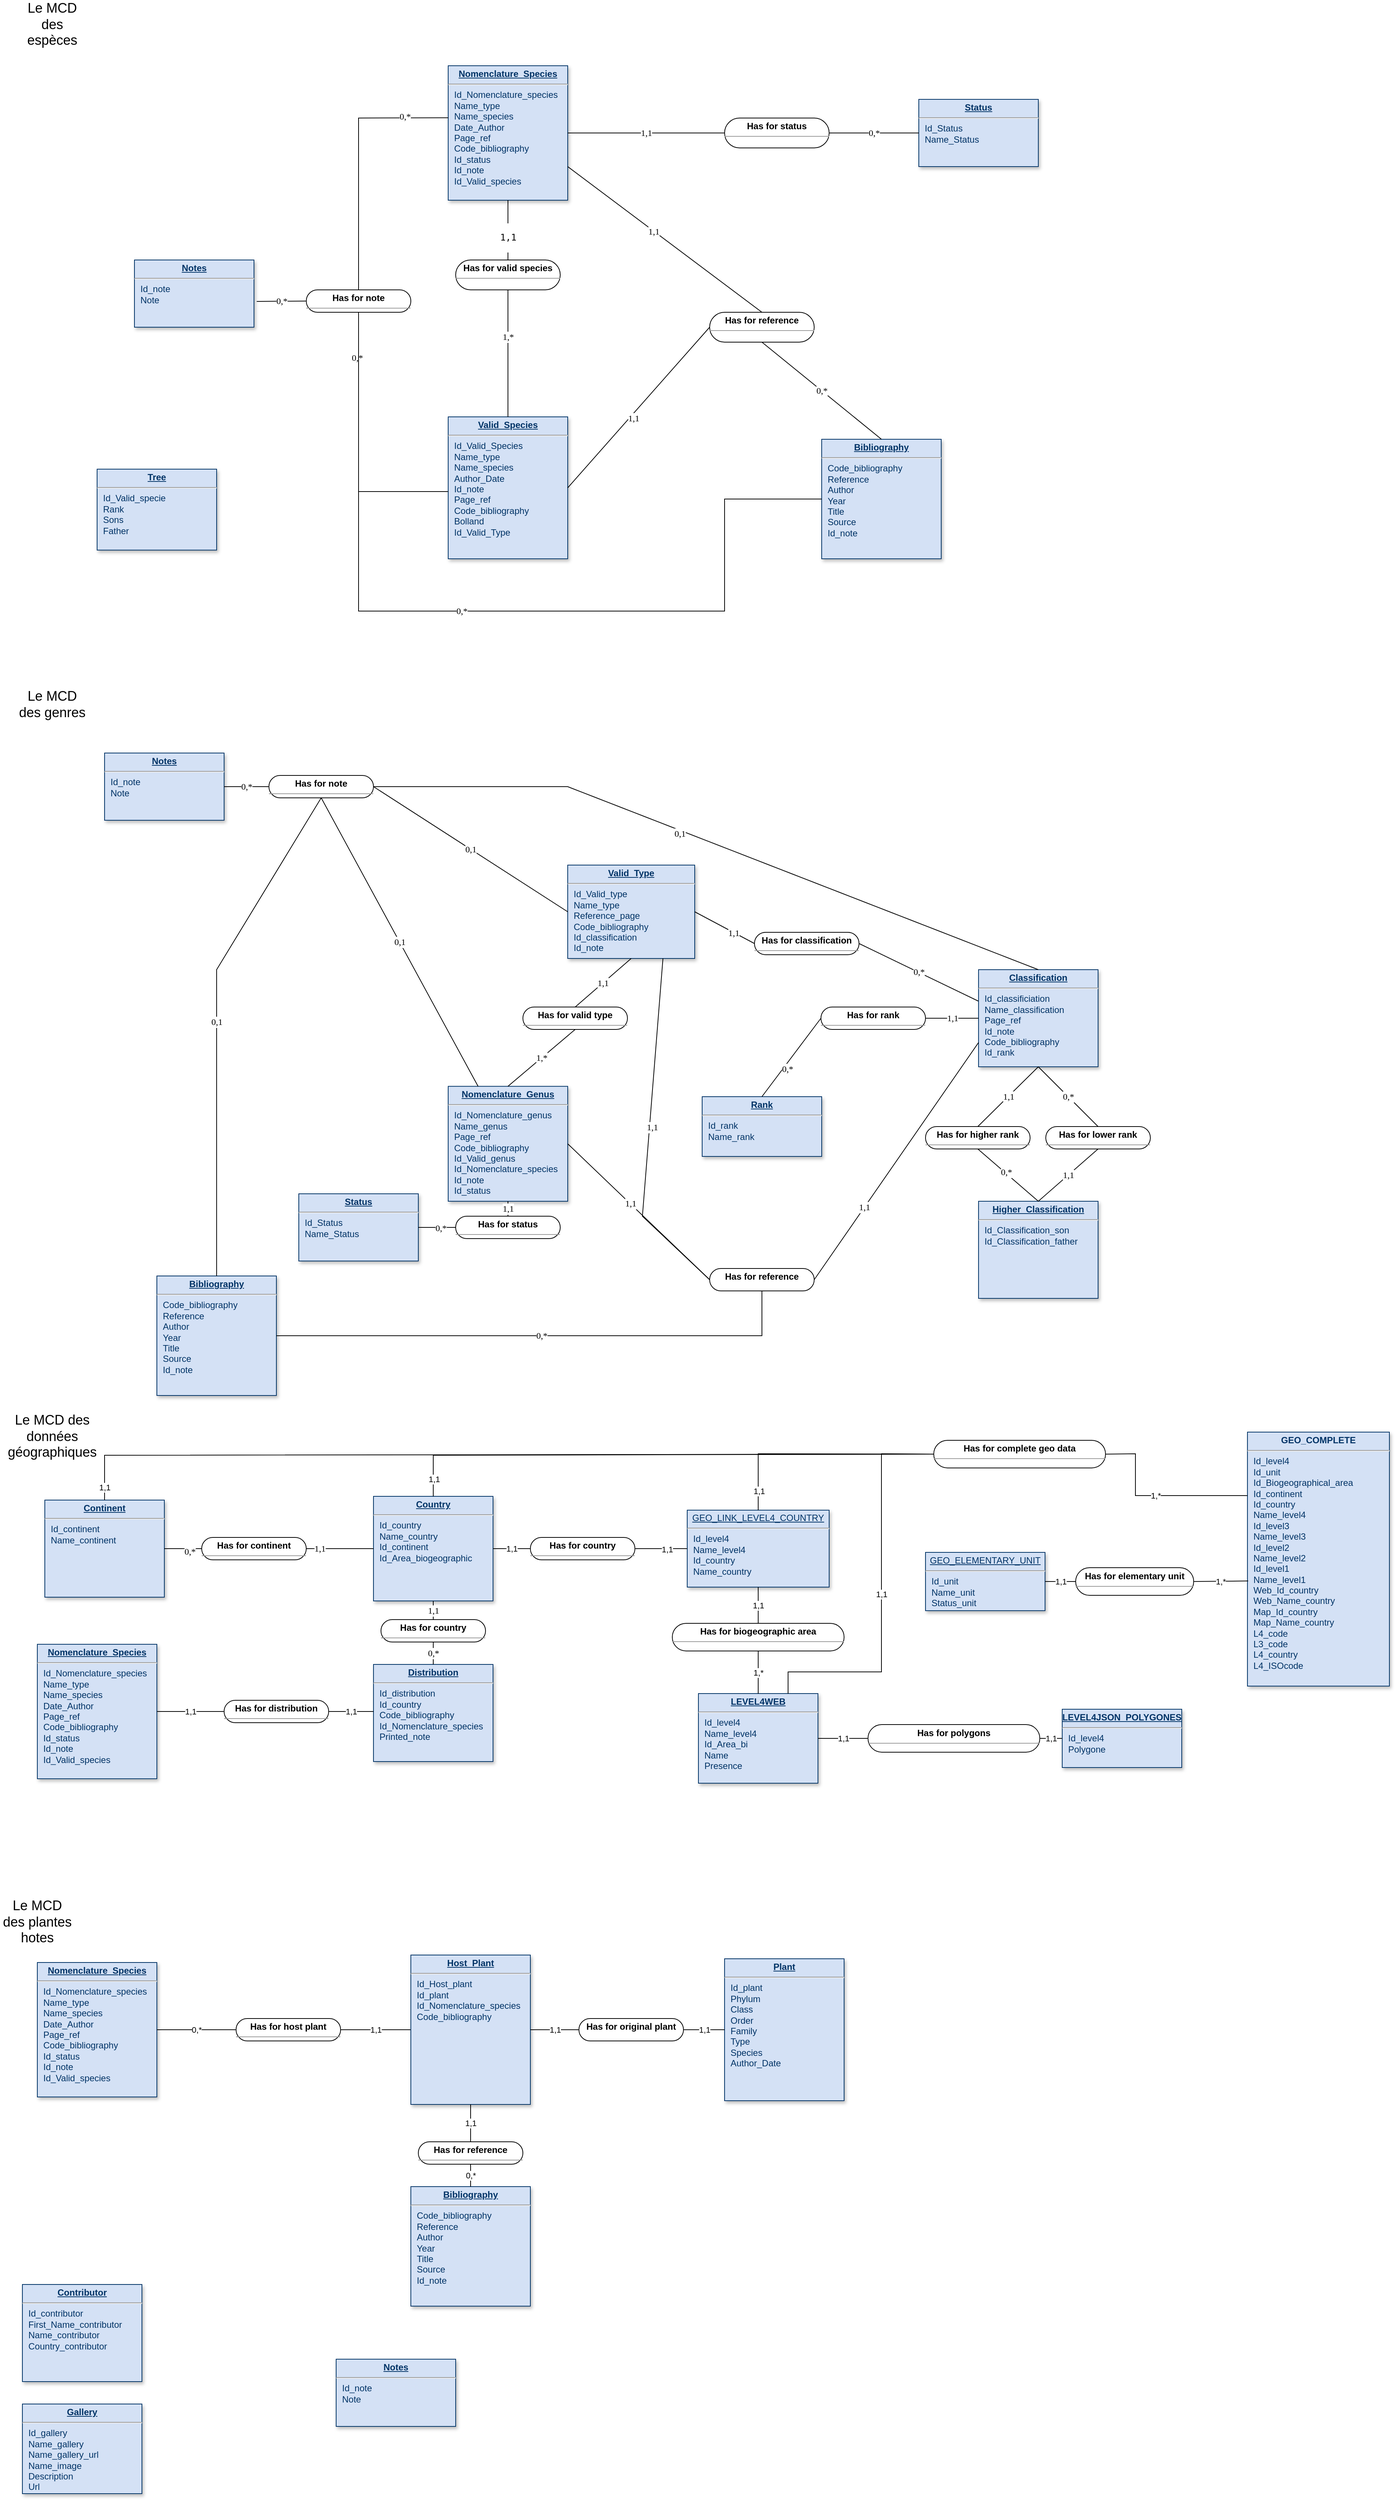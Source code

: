 <mxfile version="17.2.4" type="device"><diagram name="Page-1" id="efa7a0a1-bf9b-a30e-e6df-94a7791c09e9"><mxGraphModel dx="2627" dy="3025" grid="1" gridSize="10" guides="1" tooltips="1" connect="1" arrows="1" fold="1" page="1" pageScale="1" pageWidth="826" pageHeight="1169" background="none" math="0" shadow="0"><root><mxCell id="0"/><mxCell id="1" parent="0"/><mxCell id="19" value="&lt;p style=&quot;margin: 0px ; margin-top: 4px ; text-align: center ; text-decoration: underline&quot;&gt;&lt;b&gt;Gallery&lt;/b&gt;&lt;/p&gt;&lt;hr&gt;&lt;p style=&quot;margin: 0px ; margin-left: 8px&quot;&gt;Id_gallery&lt;br&gt;Name_gallery&lt;/p&gt;&lt;p style=&quot;margin: 0px ; margin-left: 8px&quot;&gt;Name_gallery_url&lt;/p&gt;&lt;p style=&quot;margin: 0px ; margin-left: 8px&quot;&gt;Name_image&lt;/p&gt;&lt;p style=&quot;margin: 0px ; margin-left: 8px&quot;&gt;Description&lt;/p&gt;&lt;p style=&quot;margin: 0px ; margin-left: 8px&quot;&gt;Url&lt;/p&gt;" style="verticalAlign=top;align=left;overflow=fill;fontSize=12;fontFamily=Helvetica;html=1;strokeColor=#003366;shadow=1;fillColor=#D4E1F5;fontColor=#003366" parent="1" vertex="1"><mxGeometry x="100" y="2120.0" width="160" height="120" as="geometry"/></mxCell><mxCell id="20" value="&lt;p style=&quot;margin: 0px ; margin-top: 4px ; text-align: center ; text-decoration: underline&quot;&gt;&lt;b&gt;Valid_Type&lt;/b&gt;&lt;/p&gt;&lt;hr&gt;&lt;p style=&quot;margin: 0px ; margin-left: 8px&quot;&gt;Id_Valid_type&lt;/p&gt;&lt;p style=&quot;margin: 0px ; margin-left: 8px&quot;&gt;Name_type&lt;/p&gt;&lt;p style=&quot;margin: 0px ; margin-left: 8px&quot;&gt;Reference_page&lt;/p&gt;&lt;p style=&quot;margin: 0px ; margin-left: 8px&quot;&gt;Code_bibliography&lt;/p&gt;&lt;p style=&quot;margin: 0px ; margin-left: 8px&quot;&gt;Id_classification&lt;/p&gt;&lt;p style=&quot;margin: 0px ; margin-left: 8px&quot;&gt;Id_note&lt;/p&gt;" style="verticalAlign=top;align=left;overflow=fill;fontSize=12;fontFamily=Helvetica;html=1;strokeColor=#003366;shadow=1;fillColor=#D4E1F5;fontColor=#003366" parent="1" vertex="1"><mxGeometry x="830" y="60" width="170" height="125" as="geometry"/></mxCell><mxCell id="21" value="&lt;p style=&quot;margin: 0px ; margin-top: 4px ; text-align: center ; text-decoration: underline&quot;&gt;&lt;b&gt;Bibliography&lt;/b&gt;&lt;/p&gt;&lt;hr&gt;&lt;p style=&quot;margin: 0px ; margin-left: 8px&quot;&gt;Code_bibliography&lt;/p&gt;&lt;p style=&quot;margin: 0px ; margin-left: 8px&quot;&gt;Reference&lt;/p&gt;&lt;p style=&quot;margin: 0px ; margin-left: 8px&quot;&gt;Author&lt;/p&gt;&lt;p style=&quot;margin: 0px ; margin-left: 8px&quot;&gt;Year&lt;/p&gt;&lt;p style=&quot;margin: 0px ; margin-left: 8px&quot;&gt;Title&lt;/p&gt;&lt;p style=&quot;margin: 0px ; margin-left: 8px&quot;&gt;Source&lt;/p&gt;&lt;p style=&quot;margin: 0px ; margin-left: 8px&quot;&gt;Id_note&lt;/p&gt;" style="verticalAlign=top;align=left;overflow=fill;fontSize=12;fontFamily=Helvetica;html=1;strokeColor=#003366;shadow=1;fillColor=#D4E1F5;fontColor=#003366" parent="1" vertex="1"><mxGeometry x="1170" y="-510.0" width="160" height="160" as="geometry"/></mxCell><mxCell id="22" value="&lt;p style=&quot;margin: 0px ; margin-top: 4px ; text-align: center ; text-decoration: underline&quot;&gt;&lt;strong&gt;LEVEL4WEB&lt;/strong&gt;&lt;/p&gt;&lt;hr&gt;&lt;p style=&quot;margin: 0px ; margin-left: 8px&quot;&gt;Id_level4&lt;/p&gt;&lt;p style=&quot;margin: 0px ; margin-left: 8px&quot;&gt;Name_level4&lt;/p&gt;&lt;p style=&quot;margin: 0px ; margin-left: 8px&quot;&gt;Id_Area_bi&lt;/p&gt;&lt;p style=&quot;margin: 0px ; margin-left: 8px&quot;&gt;Name&lt;/p&gt;&lt;p style=&quot;margin: 0px ; margin-left: 8px&quot;&gt;Presence&lt;/p&gt;&lt;p style=&quot;margin: 0px ; margin-left: 8px&quot;&gt;&lt;br&gt;&lt;/p&gt;" style="verticalAlign=top;align=left;overflow=fill;fontSize=12;fontFamily=Helvetica;html=1;strokeColor=#003366;shadow=1;fillColor=#D4E1F5;fontColor=#003366" parent="1" vertex="1"><mxGeometry x="1005" y="1169" width="160" height="120" as="geometry"/></mxCell><mxCell id="24" value="&lt;p style=&quot;margin: 0px ; margin-top: 4px ; text-align: center ; text-decoration: underline&quot;&gt;GEO_LINK_LEVEL4_COUNTRY&lt;/p&gt;&lt;hr&gt;&lt;p style=&quot;margin: 0px ; margin-left: 8px&quot;&gt;Id_level4&lt;/p&gt;&lt;p style=&quot;margin: 0px ; margin-left: 8px&quot;&gt;Name_level4&lt;/p&gt;&lt;p style=&quot;margin: 0px ; margin-left: 8px&quot;&gt;Id_country&lt;/p&gt;&lt;p style=&quot;margin: 0px ; margin-left: 8px&quot;&gt;Name_country&lt;/p&gt;" style="verticalAlign=top;align=left;overflow=fill;fontSize=12;fontFamily=Helvetica;html=1;strokeColor=#003366;shadow=1;fillColor=#D4E1F5;fontColor=#003366" parent="1" vertex="1"><mxGeometry x="990" y="923.48" width="190" height="103.04" as="geometry"/></mxCell><mxCell id="25" value="&lt;p style=&quot;margin: 0px ; margin-top: 4px ; text-align: center ; text-decoration: underline&quot;&gt;&lt;strong&gt;Tree&lt;/strong&gt;&lt;/p&gt;&lt;hr&gt;&lt;p style=&quot;margin: 0px ; margin-left: 8px&quot;&gt;Id_Valid_specie&lt;/p&gt;&lt;p style=&quot;margin: 0px ; margin-left: 8px&quot;&gt;Rank&lt;/p&gt;&lt;p style=&quot;margin: 0px ; margin-left: 8px&quot;&gt;Sons&lt;/p&gt;&lt;p style=&quot;margin: 0px ; margin-left: 8px&quot;&gt;Father&lt;/p&gt;" style="verticalAlign=top;align=left;overflow=fill;fontSize=12;fontFamily=Helvetica;html=1;strokeColor=#003366;shadow=1;fillColor=#D4E1F5;fontColor=#003366" parent="1" vertex="1"><mxGeometry x="200" y="-470.0" width="160" height="108.36" as="geometry"/></mxCell><mxCell id="26" value="&lt;p style=&quot;margin: 0px ; margin-top: 4px ; text-align: center ; text-decoration: underline&quot;&gt;&lt;b&gt;Rank&lt;/b&gt;&lt;/p&gt;&lt;hr&gt;&lt;p style=&quot;margin: 0px ; margin-left: 8px&quot;&gt;Id_rank&lt;/p&gt;&lt;p style=&quot;margin: 0px ; margin-left: 8px&quot;&gt;Name_rank&lt;/p&gt;" style="verticalAlign=top;align=left;overflow=fill;fontSize=12;fontFamily=Helvetica;html=1;strokeColor=#003366;shadow=1;fillColor=#D4E1F5;fontColor=#003366" parent="1" vertex="1"><mxGeometry x="1010" y="370" width="160" height="80" as="geometry"/></mxCell><mxCell id="28" value="&lt;p style=&quot;margin: 0px ; margin-top: 4px ; text-align: center ; text-decoration: underline&quot;&gt;&lt;b&gt;Nomenclature_Species&lt;/b&gt;&lt;/p&gt;&lt;hr&gt;&lt;p style=&quot;margin: 0px ; margin-left: 8px&quot;&gt;Id_Nomenclature_species&lt;/p&gt;&lt;p style=&quot;margin: 0px ; margin-left: 8px&quot;&gt;Name_type&lt;/p&gt;&lt;p style=&quot;margin: 0px ; margin-left: 8px&quot;&gt;Name_species&lt;/p&gt;&lt;p style=&quot;margin: 0px ; margin-left: 8px&quot;&gt;Date_Author&lt;/p&gt;&lt;p style=&quot;margin: 0px ; margin-left: 8px&quot;&gt;Page_ref&lt;/p&gt;&lt;p style=&quot;margin: 0px ; margin-left: 8px&quot;&gt;Code_bibliography&lt;/p&gt;&lt;p style=&quot;margin: 0px ; margin-left: 8px&quot;&gt;Id_status&lt;/p&gt;&lt;p style=&quot;margin: 0px ; margin-left: 8px&quot;&gt;Id_note&lt;/p&gt;&lt;p style=&quot;margin: 0px ; margin-left: 8px&quot;&gt;Id_Valid_species&lt;/p&gt;&lt;p style=&quot;margin: 0px ; margin-left: 8px&quot;&gt;&lt;br&gt;&lt;/p&gt;" style="verticalAlign=top;align=left;overflow=fill;fontSize=12;fontFamily=Helvetica;html=1;strokeColor=#003366;shadow=1;fillColor=#D4E1F5;fontColor=#003366" parent="1" vertex="1"><mxGeometry x="670" y="-1010" width="160" height="180" as="geometry"/></mxCell><mxCell id="29" value="&lt;p style=&quot;margin: 0px ; margin-top: 4px ; text-align: center ; text-decoration: underline&quot;&gt;&lt;b&gt;LEVEL4JSON_POLYGONES&lt;/b&gt;&lt;/p&gt;&lt;hr&gt;&lt;p style=&quot;margin: 0px ; margin-left: 8px&quot;&gt;Id_level4&lt;/p&gt;&lt;p style=&quot;margin: 0px ; margin-left: 8px&quot;&gt;Polygone&lt;/p&gt;" style="verticalAlign=top;align=left;overflow=fill;fontSize=12;fontFamily=Helvetica;html=1;strokeColor=#003366;shadow=1;fillColor=#D4E1F5;fontColor=#003366" parent="1" vertex="1"><mxGeometry x="1492" y="1189.98" width="160" height="78.04" as="geometry"/></mxCell><mxCell id="30" value="&lt;p style=&quot;margin: 0px ; margin-top: 4px ; text-align: center ; text-decoration: underline&quot;&gt;&lt;strong&gt;Distribution&lt;/strong&gt;&lt;/p&gt;&lt;hr&gt;&lt;p style=&quot;margin: 0px ; margin-left: 8px&quot;&gt;Id_distribution&lt;/p&gt;&lt;p style=&quot;margin: 0px ; margin-left: 8px&quot;&gt;Id_country&lt;/p&gt;&lt;p style=&quot;margin: 0px ; margin-left: 8px&quot;&gt;Code_bibliography&lt;/p&gt;&lt;p style=&quot;margin: 0px ; margin-left: 8px&quot;&gt;Id_Nomenclature_species&lt;/p&gt;&lt;p style=&quot;margin: 0px ; margin-left: 8px&quot;&gt;Printed_note&lt;/p&gt;&lt;p style=&quot;margin: 0px ; margin-left: 8px&quot;&gt;&lt;br&gt;&lt;/p&gt;" style="verticalAlign=top;align=left;overflow=fill;fontSize=12;fontFamily=Helvetica;html=1;strokeColor=#003366;shadow=1;fillColor=#D4E1F5;fontColor=#003366" parent="1" vertex="1"><mxGeometry x="570.0" y="1130" width="160" height="130" as="geometry"/></mxCell><mxCell id="32" value="&lt;p style=&quot;margin: 0px ; margin-top: 4px ; text-align: center ; text-decoration: underline&quot;&gt;&lt;strong&gt;Country&lt;/strong&gt;&lt;/p&gt;&lt;hr&gt;&lt;p style=&quot;margin: 0px ; margin-left: 8px&quot;&gt;Id_country&lt;/p&gt;&lt;p style=&quot;margin: 0px ; margin-left: 8px&quot;&gt;Name_country&lt;/p&gt;&lt;p style=&quot;margin: 0px ; margin-left: 8px&quot;&gt;Id_continent&lt;/p&gt;&lt;p style=&quot;margin: 0px ; margin-left: 8px&quot;&gt;Id_Area_biogeographic&lt;/p&gt;&lt;p style=&quot;margin: 0px ; margin-left: 8px&quot;&gt;&lt;br&gt;&lt;/p&gt;" style="verticalAlign=top;align=left;overflow=fill;fontSize=12;fontFamily=Helvetica;html=1;strokeColor=#003366;shadow=1;fillColor=#D4E1F5;fontColor=#003366" parent="1" vertex="1"><mxGeometry x="570.0" y="905.0" width="160" height="140" as="geometry"/></mxCell><mxCell id="33" value="&lt;p style=&quot;margin: 0px ; margin-top: 4px ; text-align: center ; text-decoration: underline&quot;&gt;&lt;strong&gt;Notes&lt;/strong&gt;&lt;/p&gt;&lt;hr&gt;&lt;p style=&quot;margin: 0px ; margin-left: 8px&quot;&gt;Id_note&lt;/p&gt;&lt;p style=&quot;margin: 0px ; margin-left: 8px&quot;&gt;Note&lt;/p&gt;&lt;p style=&quot;margin: 0px ; margin-left: 8px&quot;&gt;&lt;br&gt;&lt;/p&gt;" style="verticalAlign=top;align=left;overflow=fill;fontSize=12;fontFamily=Helvetica;html=1;strokeColor=#003366;shadow=1;fillColor=#D4E1F5;fontColor=#003366" parent="1" vertex="1"><mxGeometry x="520" y="2060.0" width="160" height="90" as="geometry"/></mxCell><mxCell id="34" value="&lt;p style=&quot;margin: 0px ; margin-top: 4px ; text-align: center ; text-decoration: underline&quot;&gt;&lt;b&gt;Nomenclature_Genus&lt;/b&gt;&lt;/p&gt;&lt;hr&gt;&lt;p style=&quot;margin: 0px ; margin-left: 8px&quot;&gt;Id_Nomenclature_genus&lt;/p&gt;&lt;p style=&quot;margin: 0px ; margin-left: 8px&quot;&gt;Name_genus&lt;/p&gt;&lt;p style=&quot;margin: 0px ; margin-left: 8px&quot;&gt;Page_ref&lt;/p&gt;&lt;p style=&quot;margin: 0px ; margin-left: 8px&quot;&gt;Code_bibliography&lt;/p&gt;&lt;p style=&quot;margin: 0px ; margin-left: 8px&quot;&gt;Id_Valid_genus&lt;/p&gt;&lt;p style=&quot;margin: 0px ; margin-left: 8px&quot;&gt;Id_Nomenclature_species&lt;/p&gt;&lt;p style=&quot;margin: 0px ; margin-left: 8px&quot;&gt;Id_note&lt;/p&gt;&lt;p style=&quot;margin: 0px ; margin-left: 8px&quot;&gt;Id_status&lt;/p&gt;" style="verticalAlign=top;align=left;overflow=fill;fontSize=12;fontFamily=Helvetica;html=1;strokeColor=#003366;shadow=1;fillColor=#D4E1F5;fontColor=#003366" parent="1" vertex="1"><mxGeometry x="670" y="356.16" width="160" height="153.84" as="geometry"/></mxCell><mxCell id="35" value="&lt;p style=&quot;margin: 0px ; margin-top: 4px ; text-align: center ; text-decoration: underline&quot;&gt;&lt;b&gt;Plant&lt;/b&gt;&lt;/p&gt;&lt;hr&gt;&lt;p style=&quot;margin: 0px ; margin-left: 8px&quot;&gt;Id_plant&lt;/p&gt;&lt;p style=&quot;margin: 0px ; margin-left: 8px&quot;&gt;Phylum&lt;/p&gt;&lt;p style=&quot;margin: 0px ; margin-left: 8px&quot;&gt;Class&lt;/p&gt;&lt;p style=&quot;margin: 0px ; margin-left: 8px&quot;&gt;Order&lt;/p&gt;&lt;p style=&quot;margin: 0px ; margin-left: 8px&quot;&gt;Family&lt;/p&gt;&lt;p style=&quot;margin: 0px ; margin-left: 8px&quot;&gt;Type&lt;/p&gt;&lt;p style=&quot;margin: 0px ; margin-left: 8px&quot;&gt;Species&lt;/p&gt;&lt;p style=&quot;margin: 0px ; margin-left: 8px&quot;&gt;Author_Date&lt;/p&gt;&lt;p style=&quot;margin: 0px ; margin-left: 8px&quot;&gt;&lt;br&gt;&lt;/p&gt;" style="verticalAlign=top;align=left;overflow=fill;fontSize=12;fontFamily=Helvetica;html=1;strokeColor=#003366;shadow=1;fillColor=#D4E1F5;fontColor=#003366" parent="1" vertex="1"><mxGeometry x="1040" y="1524" width="160" height="190" as="geometry"/></mxCell><mxCell id="UeyC3hsjbJ_r4aQininv-115" value="&lt;p style=&quot;margin: 0px ; margin-top: 4px ; text-align: center ; text-decoration: underline&quot;&gt;&lt;b&gt;Classification&lt;/b&gt;&lt;/p&gt;&lt;hr&gt;&lt;p style=&quot;margin: 0px ; margin-left: 8px&quot;&gt;Id_classificiation&lt;/p&gt;&lt;p style=&quot;margin: 0px ; margin-left: 8px&quot;&gt;Name_classification&lt;/p&gt;&lt;p style=&quot;margin: 0px ; margin-left: 8px&quot;&gt;Page_ref&lt;/p&gt;&lt;p style=&quot;margin: 0px ; margin-left: 8px&quot;&gt;Id_note&lt;/p&gt;&lt;p style=&quot;margin: 0px ; margin-left: 8px&quot;&gt;Code_bibliography&lt;/p&gt;&lt;p style=&quot;margin: 0px ; margin-left: 8px&quot;&gt;Id_rank&lt;/p&gt;&lt;p style=&quot;margin: 0px ; margin-left: 8px&quot;&gt;&lt;br&gt;&lt;/p&gt;" style="verticalAlign=top;align=left;overflow=fill;fontSize=12;fontFamily=Helvetica;html=1;strokeColor=#003366;shadow=1;fillColor=#D4E1F5;fontColor=#003366" parent="1" vertex="1"><mxGeometry x="1380.0" y="200" width="160" height="130" as="geometry"/></mxCell><mxCell id="UeyC3hsjbJ_r4aQininv-116" value="&lt;p style=&quot;margin: 0px ; margin-top: 4px ; text-align: center ; text-decoration: underline&quot;&gt;&lt;b&gt;Higher_Classification&lt;/b&gt;&lt;/p&gt;&lt;hr&gt;&lt;p style=&quot;margin: 0px ; margin-left: 8px&quot;&gt;Id_Classification_son&lt;/p&gt;&lt;p style=&quot;margin: 0px ; margin-left: 8px&quot;&gt;Id_Classification_father&lt;/p&gt;&lt;p style=&quot;margin: 0px ; margin-left: 8px&quot;&gt;&lt;br&gt;&lt;/p&gt;" style="verticalAlign=top;align=left;overflow=fill;fontSize=12;fontFamily=Helvetica;html=1;strokeColor=#003366;shadow=1;fillColor=#D4E1F5;fontColor=#003366" parent="1" vertex="1"><mxGeometry x="1380.0" y="510" width="160" height="130" as="geometry"/></mxCell><mxCell id="UeyC3hsjbJ_r4aQininv-119" value="&lt;p style=&quot;margin: 0px ; margin-top: 4px ; text-align: center ; text-decoration: underline&quot;&gt;&lt;b&gt;Continent&lt;/b&gt;&lt;/p&gt;&lt;hr&gt;&lt;p style=&quot;margin: 0px ; margin-left: 8px&quot;&gt;Id_continent&lt;/p&gt;&lt;p style=&quot;margin: 0px ; margin-left: 8px&quot;&gt;Name_continent&lt;/p&gt;&lt;p style=&quot;margin: 0px ; margin-left: 8px&quot;&gt;&lt;br&gt;&lt;/p&gt;" style="verticalAlign=top;align=left;overflow=fill;fontSize=12;fontFamily=Helvetica;html=1;strokeColor=#003366;shadow=1;fillColor=#D4E1F5;fontColor=#003366" parent="1" vertex="1"><mxGeometry x="130.0" y="910" width="160" height="130" as="geometry"/></mxCell><mxCell id="UeyC3hsjbJ_r4aQininv-120" value="&lt;p style=&quot;margin: 0px ; margin-top: 4px ; text-align: center ; text-decoration: underline&quot;&gt;&lt;b&gt;Contributor&lt;/b&gt;&lt;/p&gt;&lt;hr&gt;&lt;p style=&quot;margin: 0px ; margin-left: 8px&quot;&gt;Id_contributor&lt;/p&gt;&lt;p style=&quot;margin: 0px ; margin-left: 8px&quot;&gt;First_Name_contributor&lt;/p&gt;&lt;p style=&quot;margin: 0px ; margin-left: 8px&quot;&gt;Name_contributor&lt;/p&gt;&lt;p style=&quot;margin: 0px ; margin-left: 8px&quot;&gt;Country_contributor&lt;/p&gt;&lt;p style=&quot;margin: 0px ; margin-left: 8px&quot;&gt;&lt;br&gt;&lt;/p&gt;&lt;p style=&quot;margin: 0px ; margin-left: 8px&quot;&gt;&lt;br&gt;&lt;/p&gt;" style="verticalAlign=top;align=left;overflow=fill;fontSize=12;fontFamily=Helvetica;html=1;strokeColor=#003366;shadow=1;fillColor=#D4E1F5;fontColor=#003366" parent="1" vertex="1"><mxGeometry x="100.0" y="1960" width="160" height="130" as="geometry"/></mxCell><mxCell id="UeyC3hsjbJ_r4aQininv-122" value="&lt;p style=&quot;margin: 0px ; margin-top: 4px ; text-align: center ; text-decoration: underline&quot;&gt;&lt;b&gt;Valid_Species&lt;/b&gt;&lt;/p&gt;&lt;hr&gt;&lt;p style=&quot;margin: 0px ; margin-left: 8px&quot;&gt;Id_Valid_Species&lt;/p&gt;&lt;p style=&quot;margin: 0px ; margin-left: 8px&quot;&gt;Name_type&lt;/p&gt;&lt;p style=&quot;margin: 0px ; margin-left: 8px&quot;&gt;Name_species&lt;/p&gt;&lt;p style=&quot;margin: 0px ; margin-left: 8px&quot;&gt;Author_Date&lt;/p&gt;&lt;p style=&quot;margin: 0px ; margin-left: 8px&quot;&gt;Id_note&lt;/p&gt;&lt;p style=&quot;margin: 0px ; margin-left: 8px&quot;&gt;Page_ref&lt;/p&gt;&lt;p style=&quot;margin: 0px ; margin-left: 8px&quot;&gt;Code_bibliography&lt;/p&gt;&lt;p style=&quot;margin: 0px ; margin-left: 8px&quot;&gt;Bolland&lt;/p&gt;&lt;p style=&quot;margin: 0px ; margin-left: 8px&quot;&gt;Id_Valid_Type&lt;/p&gt;" style="verticalAlign=top;align=left;overflow=fill;fontSize=12;fontFamily=Helvetica;html=1;strokeColor=#003366;shadow=1;fillColor=#D4E1F5;fontColor=#003366" parent="1" vertex="1"><mxGeometry x="670" y="-540" width="160" height="190" as="geometry"/></mxCell><mxCell id="UeyC3hsjbJ_r4aQininv-123" value="&lt;p style=&quot;margin: 0px ; margin-top: 4px ; text-align: center ; text-decoration: underline&quot;&gt;&lt;strong&gt;Status&lt;/strong&gt;&lt;/p&gt;&lt;hr&gt;&lt;p style=&quot;margin: 0px ; margin-left: 8px&quot;&gt;Id_Status&lt;/p&gt;&lt;p style=&quot;margin: 0px ; margin-left: 8px&quot;&gt;Name_Status&lt;/p&gt;&lt;p style=&quot;margin: 0px ; margin-left: 8px&quot;&gt;&lt;br&gt;&lt;/p&gt;" style="verticalAlign=top;align=left;overflow=fill;fontSize=12;fontFamily=Helvetica;html=1;strokeColor=#003366;shadow=1;fillColor=#D4E1F5;fontColor=#003366" parent="1" vertex="1"><mxGeometry x="1300" y="-965.0" width="160" height="90" as="geometry"/></mxCell><mxCell id="UeyC3hsjbJ_r4aQininv-134" value="&lt;font style=&quot;font-size: 18px&quot;&gt;Le MCD des espèces&lt;/font&gt;" style="text;html=1;strokeColor=none;fillColor=none;align=center;verticalAlign=middle;whiteSpace=wrap;rounded=0;" parent="1" vertex="1"><mxGeometry x="90" y="-1080" width="100" height="30" as="geometry"/></mxCell><mxCell id="UeyC3hsjbJ_r4aQininv-140" value="" style="endArrow=none;html=1;rounded=0;fontSize=18;entryX=0.5;entryY=1;entryDx=0;entryDy=0;exitX=0.5;exitY=0;exitDx=0;exitDy=0;" parent="1" source="UeyC3hsjbJ_r4aQininv-122" target="UeyC3hsjbJ_r4aQininv-143" edge="1"><mxGeometry width="50" height="50" relative="1" as="geometry"><mxPoint x="746" y="-620" as="sourcePoint"/><mxPoint x="750" y="-700" as="targetPoint"/></mxGeometry></mxCell><mxCell id="UeyC3hsjbJ_r4aQininv-145" value="1,*" style="edgeLabel;html=1;align=center;verticalAlign=middle;resizable=0;points=[];fontSize=12;fontFamily=Lucida Console;" parent="UeyC3hsjbJ_r4aQininv-140" vertex="1" connectable="0"><mxGeometry x="0.267" y="1" relative="1" as="geometry"><mxPoint x="1" as="offset"/></mxGeometry></mxCell><mxCell id="UeyC3hsjbJ_r4aQininv-141" value="&lt;pre style=&quot;font-size: 12px&quot;&gt;1,1&lt;/pre&gt;" style="endArrow=none;html=1;rounded=0;fontSize=18;entryX=0.5;entryY=1;entryDx=0;entryDy=0;exitX=0.5;exitY=0;exitDx=0;exitDy=0;" parent="1" source="UeyC3hsjbJ_r4aQininv-143" target="28" edge="1"><mxGeometry x="-0.25" width="50" height="50" relative="1" as="geometry"><mxPoint x="750" y="-740" as="sourcePoint"/><mxPoint x="770" y="-660" as="targetPoint"/><mxPoint as="offset"/></mxGeometry></mxCell><mxCell id="UeyC3hsjbJ_r4aQininv-142" value="&lt;p style=&quot;margin: 0px ; margin-top: 4px ; text-align: center&quot;&gt;&lt;b&gt;Has for note&lt;/b&gt;&lt;/p&gt;&lt;hr size=&quot;1&quot;&gt;&lt;div style=&quot;height: 2px&quot;&gt;&lt;/div&gt;" style="verticalAlign=top;align=left;overflow=fill;fontSize=12;fontFamily=Helvetica;html=1;rounded=1;shadow=0;arcSize=50;" parent="1" vertex="1"><mxGeometry x="480" y="-710" width="140" height="30" as="geometry"/></mxCell><mxCell id="UeyC3hsjbJ_r4aQininv-143" value="&lt;p style=&quot;margin: 0px ; margin-top: 4px ; text-align: center&quot;&gt;&lt;b&gt;Has for valid species&lt;/b&gt;&lt;/p&gt;&lt;hr size=&quot;1&quot;&gt;&lt;div style=&quot;height: 2px&quot;&gt;&lt;/div&gt;" style="verticalAlign=top;align=left;overflow=fill;fontSize=12;fontFamily=Helvetica;html=1;rounded=1;shadow=0;arcSize=50;" parent="1" vertex="1"><mxGeometry x="680" y="-750" width="140" height="40" as="geometry"/></mxCell><mxCell id="UeyC3hsjbJ_r4aQininv-147" value="&lt;p style=&quot;margin: 0px ; margin-top: 4px ; text-align: center ; text-decoration: underline&quot;&gt;&lt;strong&gt;Notes&lt;/strong&gt;&lt;/p&gt;&lt;hr&gt;&lt;p style=&quot;margin: 0px ; margin-left: 8px&quot;&gt;Id_note&lt;/p&gt;&lt;p style=&quot;margin: 0px ; margin-left: 8px&quot;&gt;Note&lt;/p&gt;&lt;p style=&quot;margin: 0px ; margin-left: 8px&quot;&gt;&lt;br&gt;&lt;/p&gt;" style="verticalAlign=top;align=left;overflow=fill;fontSize=12;fontFamily=Helvetica;html=1;strokeColor=#003366;shadow=1;fillColor=#D4E1F5;fontColor=#003366" parent="1" vertex="1"><mxGeometry x="250" y="-750.0" width="160" height="90" as="geometry"/></mxCell><mxCell id="UeyC3hsjbJ_r4aQininv-151" value="0,*" style="endArrow=none;html=1;rounded=0;fontFamily=Lucida Console;fontSize=12;entryX=1.023;entryY=0.616;entryDx=0;entryDy=0;entryPerimeter=0;exitX=0;exitY=0.5;exitDx=0;exitDy=0;" parent="1" source="UeyC3hsjbJ_r4aQininv-142" target="UeyC3hsjbJ_r4aQininv-147" edge="1"><mxGeometry width="50" height="50" relative="1" as="geometry"><mxPoint x="490" y="-685" as="sourcePoint"/><mxPoint x="640" y="-560" as="targetPoint"/></mxGeometry></mxCell><mxCell id="UeyC3hsjbJ_r4aQininv-152" value="" style="endArrow=none;html=1;rounded=0;fontFamily=Lucida Console;fontSize=12;exitX=0.5;exitY=1;exitDx=0;exitDy=0;" parent="1" source="UeyC3hsjbJ_r4aQininv-142" edge="1"><mxGeometry width="50" height="50" relative="1" as="geometry"><mxPoint x="330" y="-440" as="sourcePoint"/><mxPoint x="670" y="-440" as="targetPoint"/><Array as="points"><mxPoint x="550" y="-440"/></Array></mxGeometry></mxCell><mxCell id="UeyC3hsjbJ_r4aQininv-153" value="0,*" style="edgeLabel;html=1;align=center;verticalAlign=middle;resizable=0;points=[];fontSize=12;fontFamily=Lucida Console;" parent="UeyC3hsjbJ_r4aQininv-152" vertex="1" connectable="0"><mxGeometry x="-0.665" y="-2" relative="1" as="geometry"><mxPoint as="offset"/></mxGeometry></mxCell><mxCell id="UeyC3hsjbJ_r4aQininv-154" value="&lt;p style=&quot;margin: 0px ; margin-top: 4px ; text-align: center&quot;&gt;&lt;b&gt;Has for status&lt;/b&gt;&lt;/p&gt;&lt;hr size=&quot;1&quot;&gt;&lt;div style=&quot;height: 2px&quot;&gt;&lt;/div&gt;" style="verticalAlign=top;align=left;overflow=fill;fontSize=12;fontFamily=Helvetica;html=1;rounded=1;shadow=0;arcSize=50;" parent="1" vertex="1"><mxGeometry x="1040" y="-940" width="140" height="40" as="geometry"/></mxCell><mxCell id="UeyC3hsjbJ_r4aQininv-155" value="1,1" style="endArrow=none;html=1;rounded=0;fontFamily=Lucida Console;fontSize=12;entryX=0;entryY=0.5;entryDx=0;entryDy=0;exitX=1;exitY=0.5;exitDx=0;exitDy=0;" parent="1" source="28" target="UeyC3hsjbJ_r4aQininv-154" edge="1"><mxGeometry width="50" height="50" relative="1" as="geometry"><mxPoint x="780" y="-560" as="sourcePoint"/><mxPoint x="830" y="-610" as="targetPoint"/></mxGeometry></mxCell><mxCell id="UeyC3hsjbJ_r4aQininv-157" value="0,*" style="endArrow=none;html=1;rounded=0;fontFamily=Lucida Console;fontSize=12;entryX=0;entryY=0.5;entryDx=0;entryDy=0;exitX=1;exitY=0.5;exitDx=0;exitDy=0;" parent="1" source="UeyC3hsjbJ_r4aQininv-154" target="UeyC3hsjbJ_r4aQininv-123" edge="1"><mxGeometry width="50" height="50" relative="1" as="geometry"><mxPoint x="780" y="-680" as="sourcePoint"/><mxPoint x="830" y="-730" as="targetPoint"/></mxGeometry></mxCell><mxCell id="UeyC3hsjbJ_r4aQininv-158" value="&lt;p style=&quot;margin: 0px ; margin-top: 4px ; text-align: center&quot;&gt;&lt;b&gt;Has for reference&lt;/b&gt;&lt;/p&gt;&lt;hr size=&quot;1&quot;&gt;&lt;div style=&quot;height: 2px&quot;&gt;&lt;/div&gt;" style="verticalAlign=top;align=left;overflow=fill;fontSize=12;fontFamily=Helvetica;html=1;rounded=1;shadow=0;arcSize=50;" parent="1" vertex="1"><mxGeometry x="1020" y="-680" width="140" height="40" as="geometry"/></mxCell><mxCell id="UeyC3hsjbJ_r4aQininv-159" value="" style="endArrow=none;html=1;rounded=0;fontFamily=Lucida Console;fontSize=12;entryX=1;entryY=0.75;entryDx=0;entryDy=0;exitX=0.5;exitY=0;exitDx=0;exitDy=0;" parent="1" source="UeyC3hsjbJ_r4aQininv-158" target="28" edge="1"><mxGeometry width="50" height="50" relative="1" as="geometry"><mxPoint x="1000" y="-680" as="sourcePoint"/><mxPoint x="1050" y="-730" as="targetPoint"/></mxGeometry></mxCell><mxCell id="UeyC3hsjbJ_r4aQininv-161" value="1,1" style="edgeLabel;html=1;align=center;verticalAlign=middle;resizable=0;points=[];fontSize=12;fontFamily=Lucida Console;" parent="UeyC3hsjbJ_r4aQininv-159" vertex="1" connectable="0"><mxGeometry x="0.121" relative="1" as="geometry"><mxPoint y="1" as="offset"/></mxGeometry></mxCell><mxCell id="UeyC3hsjbJ_r4aQininv-160" value="0,*" style="endArrow=none;html=1;rounded=0;fontFamily=Lucida Console;fontSize=12;entryX=0.5;entryY=1;entryDx=0;entryDy=0;exitX=0.5;exitY=0;exitDx=0;exitDy=0;" parent="1" source="21" target="UeyC3hsjbJ_r4aQininv-158" edge="1"><mxGeometry width="50" height="50" relative="1" as="geometry"><mxPoint x="1000" y="-680" as="sourcePoint"/><mxPoint x="1050" y="-730" as="targetPoint"/></mxGeometry></mxCell><mxCell id="UeyC3hsjbJ_r4aQininv-162" value="" style="endArrow=none;html=1;rounded=0;fontFamily=Lucida Console;fontSize=12;exitX=1;exitY=0.5;exitDx=0;exitDy=0;entryX=0;entryY=0.5;entryDx=0;entryDy=0;" parent="1" source="UeyC3hsjbJ_r4aQininv-122" target="UeyC3hsjbJ_r4aQininv-158" edge="1"><mxGeometry width="50" height="50" relative="1" as="geometry"><mxPoint x="870" y="-440" as="sourcePoint"/><mxPoint x="920" y="-490" as="targetPoint"/></mxGeometry></mxCell><mxCell id="UeyC3hsjbJ_r4aQininv-168" value="1,1" style="edgeLabel;html=1;align=center;verticalAlign=middle;resizable=0;points=[];fontSize=12;fontFamily=Lucida Console;" parent="UeyC3hsjbJ_r4aQininv-162" vertex="1" connectable="0"><mxGeometry x="-0.111" y="-4" relative="1" as="geometry"><mxPoint as="offset"/></mxGeometry></mxCell><mxCell id="UeyC3hsjbJ_r4aQininv-164" value="" style="endArrow=none;html=1;rounded=0;fontFamily=Lucida Console;fontSize=12;exitX=0.001;exitY=0.387;exitDx=0;exitDy=0;entryX=0.5;entryY=0;entryDx=0;entryDy=0;exitPerimeter=0;" parent="1" source="28" target="UeyC3hsjbJ_r4aQininv-142" edge="1"><mxGeometry width="50" height="50" relative="1" as="geometry"><mxPoint x="520" y="-1010" as="sourcePoint"/><mxPoint x="640" y="-770" as="targetPoint"/><Array as="points"><mxPoint x="550" y="-940"/></Array></mxGeometry></mxCell><mxCell id="UeyC3hsjbJ_r4aQininv-165" value="0,*" style="edgeLabel;html=1;align=center;verticalAlign=middle;resizable=0;points=[];fontSize=12;fontFamily=Lucida Console;" parent="UeyC3hsjbJ_r4aQininv-164" vertex="1" connectable="0"><mxGeometry x="-0.665" y="-2" relative="1" as="geometry"><mxPoint as="offset"/></mxGeometry></mxCell><mxCell id="UeyC3hsjbJ_r4aQininv-166" value="" style="endArrow=none;html=1;rounded=0;fontFamily=Lucida Console;fontSize=12;exitX=0;exitY=0.5;exitDx=0;exitDy=0;" parent="1" source="21" target="UeyC3hsjbJ_r4aQininv-142" edge="1"><mxGeometry width="50" height="50" relative="1" as="geometry"><mxPoint x="690" y="-440" as="sourcePoint"/><mxPoint x="740" y="-490" as="targetPoint"/><Array as="points"><mxPoint x="1040" y="-430"/><mxPoint x="1040" y="-280"/><mxPoint x="550" y="-280"/></Array></mxGeometry></mxCell><mxCell id="UeyC3hsjbJ_r4aQininv-167" value="0,*" style="edgeLabel;html=1;align=center;verticalAlign=middle;resizable=0;points=[];fontSize=12;fontFamily=Lucida Console;" parent="UeyC3hsjbJ_r4aQininv-166" vertex="1" connectable="0"><mxGeometry x="0.08" relative="1" as="geometry"><mxPoint as="offset"/></mxGeometry></mxCell><mxCell id="UeyC3hsjbJ_r4aQininv-169" value="&lt;font style=&quot;font-size: 18px&quot;&gt;Le MCD des genres&lt;/font&gt;" style="text;html=1;strokeColor=none;fillColor=none;align=center;verticalAlign=middle;whiteSpace=wrap;rounded=0;" parent="1" vertex="1"><mxGeometry x="90" y="-170" width="100" height="30" as="geometry"/></mxCell><mxCell id="UeyC3hsjbJ_r4aQininv-170" value="&lt;p style=&quot;margin: 0px ; margin-top: 4px ; text-align: center ; text-decoration: underline&quot;&gt;&lt;b&gt;Bibliography&lt;/b&gt;&lt;/p&gt;&lt;hr&gt;&lt;p style=&quot;margin: 0px ; margin-left: 8px&quot;&gt;Code_bibliography&lt;/p&gt;&lt;p style=&quot;margin: 0px ; margin-left: 8px&quot;&gt;Reference&lt;/p&gt;&lt;p style=&quot;margin: 0px ; margin-left: 8px&quot;&gt;Author&lt;/p&gt;&lt;p style=&quot;margin: 0px ; margin-left: 8px&quot;&gt;Year&lt;/p&gt;&lt;p style=&quot;margin: 0px ; margin-left: 8px&quot;&gt;Title&lt;/p&gt;&lt;p style=&quot;margin: 0px ; margin-left: 8px&quot;&gt;Source&lt;/p&gt;&lt;p style=&quot;margin: 0px ; margin-left: 8px&quot;&gt;Id_note&lt;/p&gt;" style="verticalAlign=top;align=left;overflow=fill;fontSize=12;fontFamily=Helvetica;html=1;strokeColor=#003366;shadow=1;fillColor=#D4E1F5;fontColor=#003366" parent="1" vertex="1"><mxGeometry x="280" y="610.0" width="160" height="160" as="geometry"/></mxCell><mxCell id="UeyC3hsjbJ_r4aQininv-171" value="&lt;p style=&quot;margin: 0px ; margin-top: 4px ; text-align: center ; text-decoration: underline&quot;&gt;&lt;strong&gt;Notes&lt;/strong&gt;&lt;/p&gt;&lt;hr&gt;&lt;p style=&quot;margin: 0px ; margin-left: 8px&quot;&gt;Id_note&lt;/p&gt;&lt;p style=&quot;margin: 0px ; margin-left: 8px&quot;&gt;Note&lt;/p&gt;&lt;p style=&quot;margin: 0px ; margin-left: 8px&quot;&gt;&lt;br&gt;&lt;/p&gt;" style="verticalAlign=top;align=left;overflow=fill;fontSize=12;fontFamily=Helvetica;html=1;strokeColor=#003366;shadow=1;fillColor=#D4E1F5;fontColor=#003366" parent="1" vertex="1"><mxGeometry x="210" y="-90.0" width="160" height="90" as="geometry"/></mxCell><mxCell id="UeyC3hsjbJ_r4aQininv-172" value="&lt;p style=&quot;margin: 0px ; margin-top: 4px ; text-align: center ; text-decoration: underline&quot;&gt;&lt;strong&gt;Status&lt;/strong&gt;&lt;/p&gt;&lt;hr&gt;&lt;p style=&quot;margin: 0px ; margin-left: 8px&quot;&gt;Id_Status&lt;/p&gt;&lt;p style=&quot;margin: 0px ; margin-left: 8px&quot;&gt;Name_Status&lt;/p&gt;&lt;p style=&quot;margin: 0px ; margin-left: 8px&quot;&gt;&lt;br&gt;&lt;/p&gt;" style="verticalAlign=top;align=left;overflow=fill;fontSize=12;fontFamily=Helvetica;html=1;strokeColor=#003366;shadow=1;fillColor=#D4E1F5;fontColor=#003366" parent="1" vertex="1"><mxGeometry x="470" y="500.0" width="160" height="90" as="geometry"/></mxCell><mxCell id="UeyC3hsjbJ_r4aQininv-173" value="&lt;p style=&quot;margin: 0px ; margin-top: 4px ; text-align: center&quot;&gt;&lt;b&gt;Has for note&lt;/b&gt;&lt;/p&gt;&lt;hr size=&quot;1&quot;&gt;&lt;div style=&quot;height: 2px&quot;&gt;&lt;/div&gt;" style="verticalAlign=top;align=left;overflow=fill;fontSize=12;fontFamily=Helvetica;html=1;rounded=1;shadow=0;arcSize=50;" parent="1" vertex="1"><mxGeometry x="430" y="-60" width="140" height="30" as="geometry"/></mxCell><mxCell id="UeyC3hsjbJ_r4aQininv-174" value="0,*" style="endArrow=none;html=1;rounded=0;fontFamily=Lucida Console;fontSize=12;exitX=1;exitY=0.5;exitDx=0;exitDy=0;entryX=0;entryY=0.5;entryDx=0;entryDy=0;" parent="1" source="UeyC3hsjbJ_r4aQininv-171" target="UeyC3hsjbJ_r4aQininv-173" edge="1"><mxGeometry width="50" height="50" relative="1" as="geometry"><mxPoint x="650" y="40" as="sourcePoint"/><mxPoint x="700" y="-10" as="targetPoint"/></mxGeometry></mxCell><mxCell id="UeyC3hsjbJ_r4aQininv-178" value="&lt;p style=&quot;margin: 0px ; margin-top: 4px ; text-align: center&quot;&gt;&lt;b&gt;Has for status&lt;/b&gt;&lt;/p&gt;&lt;hr size=&quot;1&quot;&gt;&lt;div style=&quot;height: 2px&quot;&gt;&lt;/div&gt;" style="verticalAlign=top;align=left;overflow=fill;fontSize=12;fontFamily=Helvetica;html=1;rounded=1;shadow=0;arcSize=50;" parent="1" vertex="1"><mxGeometry x="680" y="530" width="140" height="30" as="geometry"/></mxCell><mxCell id="UeyC3hsjbJ_r4aQininv-179" value="" style="endArrow=none;html=1;rounded=0;fontFamily=Lucida Console;fontSize=12;exitX=1;exitY=0.5;exitDx=0;exitDy=0;entryX=0;entryY=0.5;entryDx=0;entryDy=0;" parent="1" source="UeyC3hsjbJ_r4aQininv-172" target="UeyC3hsjbJ_r4aQininv-178" edge="1"><mxGeometry width="50" height="50" relative="1" as="geometry"><mxPoint x="660" y="420" as="sourcePoint"/><mxPoint x="710" y="370" as="targetPoint"/></mxGeometry></mxCell><mxCell id="UeyC3hsjbJ_r4aQininv-180" value="0,*" style="edgeLabel;html=1;align=center;verticalAlign=middle;resizable=0;points=[];fontSize=12;fontFamily=Lucida Console;" parent="UeyC3hsjbJ_r4aQininv-179" vertex="1" connectable="0"><mxGeometry x="0.171" y="-1" relative="1" as="geometry"><mxPoint as="offset"/></mxGeometry></mxCell><mxCell id="UeyC3hsjbJ_r4aQininv-181" value="1,1" style="endArrow=none;html=1;rounded=0;fontFamily=Lucida Console;fontSize=12;exitX=0.5;exitY=0;exitDx=0;exitDy=0;entryX=0.5;entryY=1;entryDx=0;entryDy=0;" parent="1" source="UeyC3hsjbJ_r4aQininv-178" target="34" edge="1"><mxGeometry width="50" height="50" relative="1" as="geometry"><mxPoint x="660" y="420" as="sourcePoint"/><mxPoint x="710" y="370" as="targetPoint"/></mxGeometry></mxCell><mxCell id="UeyC3hsjbJ_r4aQininv-182" value="&lt;p style=&quot;margin: 0px ; margin-top: 4px ; text-align: center&quot;&gt;&lt;b&gt;Has for valid type&lt;/b&gt;&lt;/p&gt;&lt;hr size=&quot;1&quot;&gt;&lt;div style=&quot;height: 2px&quot;&gt;&lt;/div&gt;" style="verticalAlign=top;align=left;overflow=fill;fontSize=12;fontFamily=Helvetica;html=1;rounded=1;shadow=0;arcSize=50;" parent="1" vertex="1"><mxGeometry x="770" y="250" width="140" height="30" as="geometry"/></mxCell><mxCell id="UeyC3hsjbJ_r4aQininv-183" value="1,*" style="endArrow=none;html=1;rounded=0;fontFamily=Lucida Console;fontSize=12;entryX=0.5;entryY=1;entryDx=0;entryDy=0;exitX=0.5;exitY=0;exitDx=0;exitDy=0;" parent="1" source="34" target="UeyC3hsjbJ_r4aQininv-182" edge="1"><mxGeometry width="50" height="50" relative="1" as="geometry"><mxPoint x="660" y="420" as="sourcePoint"/><mxPoint x="710" y="370" as="targetPoint"/></mxGeometry></mxCell><mxCell id="UeyC3hsjbJ_r4aQininv-184" value="1,1" style="endArrow=none;html=1;rounded=0;fontFamily=Lucida Console;fontSize=12;entryX=0.5;entryY=1;entryDx=0;entryDy=0;exitX=0.5;exitY=0;exitDx=0;exitDy=0;" parent="1" source="UeyC3hsjbJ_r4aQininv-182" target="20" edge="1"><mxGeometry width="50" height="50" relative="1" as="geometry"><mxPoint x="660" y="420" as="sourcePoint"/><mxPoint x="710" y="370" as="targetPoint"/></mxGeometry></mxCell><mxCell id="UeyC3hsjbJ_r4aQininv-185" value="0,1" style="endArrow=none;html=1;rounded=0;fontFamily=Lucida Console;fontSize=12;entryX=1;entryY=0.5;entryDx=0;entryDy=0;exitX=0;exitY=0.5;exitDx=0;exitDy=0;" parent="1" source="20" target="UeyC3hsjbJ_r4aQininv-173" edge="1"><mxGeometry width="50" height="50" relative="1" as="geometry"><mxPoint x="880" y="150" as="sourcePoint"/><mxPoint x="930" y="100" as="targetPoint"/></mxGeometry></mxCell><mxCell id="UeyC3hsjbJ_r4aQininv-186" value="0,1" style="endArrow=none;html=1;rounded=0;fontFamily=Lucida Console;fontSize=12;exitX=0.5;exitY=1;exitDx=0;exitDy=0;entryX=0.25;entryY=0;entryDx=0;entryDy=0;" parent="1" source="UeyC3hsjbJ_r4aQininv-173" target="34" edge="1"><mxGeometry width="50" height="50" relative="1" as="geometry"><mxPoint x="880" y="390" as="sourcePoint"/><mxPoint x="720" y="350" as="targetPoint"/></mxGeometry></mxCell><mxCell id="UeyC3hsjbJ_r4aQininv-187" value="0,1" style="endArrow=none;html=1;rounded=0;fontFamily=Lucida Console;fontSize=12;entryX=0.5;entryY=0;entryDx=0;entryDy=0;exitX=0.5;exitY=1;exitDx=0;exitDy=0;" parent="1" source="UeyC3hsjbJ_r4aQininv-173" target="UeyC3hsjbJ_r4aQininv-170" edge="1"><mxGeometry width="50" height="50" relative="1" as="geometry"><mxPoint x="880" y="270" as="sourcePoint"/><mxPoint x="930" y="220" as="targetPoint"/><Array as="points"><mxPoint x="360" y="200"/></Array></mxGeometry></mxCell><mxCell id="UeyC3hsjbJ_r4aQininv-188" value="" style="endArrow=none;html=1;rounded=0;fontFamily=Lucida Console;fontSize=12;entryX=0.5;entryY=0;entryDx=0;entryDy=0;exitX=1;exitY=0.5;exitDx=0;exitDy=0;" parent="1" source="UeyC3hsjbJ_r4aQininv-173" target="UeyC3hsjbJ_r4aQininv-115" edge="1"><mxGeometry width="50" height="50" relative="1" as="geometry"><mxPoint x="880" y="270" as="sourcePoint"/><mxPoint x="930" y="220" as="targetPoint"/><Array as="points"><mxPoint x="830" y="-45"/></Array></mxGeometry></mxCell><mxCell id="UeyC3hsjbJ_r4aQininv-189" value="0,1" style="edgeLabel;html=1;align=center;verticalAlign=middle;resizable=0;points=[];fontSize=12;fontFamily=Lucida Console;" parent="UeyC3hsjbJ_r4aQininv-188" vertex="1" connectable="0"><mxGeometry x="-0.098" y="-4" relative="1" as="geometry"><mxPoint as="offset"/></mxGeometry></mxCell><mxCell id="UeyC3hsjbJ_r4aQininv-192" value="&lt;p style=&quot;margin: 0px ; margin-top: 4px ; text-align: center&quot;&gt;&lt;b&gt;Has for rank&lt;/b&gt;&lt;/p&gt;&lt;hr size=&quot;1&quot;&gt;&lt;div style=&quot;height: 2px&quot;&gt;&lt;/div&gt;" style="verticalAlign=top;align=left;overflow=fill;fontSize=12;fontFamily=Helvetica;html=1;rounded=1;shadow=0;arcSize=50;" parent="1" vertex="1"><mxGeometry x="1169" y="250" width="140" height="30" as="geometry"/></mxCell><mxCell id="UeyC3hsjbJ_r4aQininv-193" value="1,1" style="endArrow=none;html=1;rounded=0;fontFamily=Lucida Console;fontSize=12;entryX=0;entryY=0.5;entryDx=0;entryDy=0;exitX=1;exitY=0.5;exitDx=0;exitDy=0;" parent="1" source="UeyC3hsjbJ_r4aQininv-192" target="UeyC3hsjbJ_r4aQininv-115" edge="1"><mxGeometry width="50" height="50" relative="1" as="geometry"><mxPoint x="880" y="380" as="sourcePoint"/><mxPoint x="930" y="330" as="targetPoint"/></mxGeometry></mxCell><mxCell id="UeyC3hsjbJ_r4aQininv-194" value="" style="endArrow=none;html=1;rounded=0;fontFamily=Lucida Console;fontSize=12;entryX=0;entryY=0.5;entryDx=0;entryDy=0;exitX=0.5;exitY=0;exitDx=0;exitDy=0;" parent="1" source="26" target="UeyC3hsjbJ_r4aQininv-192" edge="1"><mxGeometry width="50" height="50" relative="1" as="geometry"><mxPoint x="880" y="380" as="sourcePoint"/><mxPoint x="930" y="330" as="targetPoint"/></mxGeometry></mxCell><mxCell id="UeyC3hsjbJ_r4aQininv-195" value="0,*" style="edgeLabel;html=1;align=center;verticalAlign=middle;resizable=0;points=[];fontSize=12;fontFamily=Lucida Console;" parent="UeyC3hsjbJ_r4aQininv-194" vertex="1" connectable="0"><mxGeometry x="-0.241" y="-4" relative="1" as="geometry"><mxPoint as="offset"/></mxGeometry></mxCell><mxCell id="UeyC3hsjbJ_r4aQininv-196" value="&lt;p style=&quot;margin: 0px ; margin-top: 4px ; text-align: center&quot;&gt;&lt;b&gt;Has for classification&lt;/b&gt;&lt;/p&gt;&lt;hr size=&quot;1&quot;&gt;&lt;div style=&quot;height: 2px&quot;&gt;&lt;/div&gt;" style="verticalAlign=top;align=left;overflow=fill;fontSize=12;fontFamily=Helvetica;html=1;rounded=1;shadow=0;arcSize=50;" parent="1" vertex="1"><mxGeometry x="1080" y="150" width="140" height="30" as="geometry"/></mxCell><mxCell id="UeyC3hsjbJ_r4aQininv-197" value="" style="endArrow=none;html=1;rounded=0;fontFamily=Lucida Console;fontSize=12;entryX=0;entryY=0.5;entryDx=0;entryDy=0;exitX=1;exitY=0.5;exitDx=0;exitDy=0;" parent="1" source="20" target="UeyC3hsjbJ_r4aQininv-196" edge="1"><mxGeometry width="50" height="50" relative="1" as="geometry"><mxPoint x="880" y="380" as="sourcePoint"/><mxPoint x="930" y="330" as="targetPoint"/></mxGeometry></mxCell><mxCell id="UeyC3hsjbJ_r4aQininv-199" value="1,1" style="edgeLabel;html=1;align=center;verticalAlign=middle;resizable=0;points=[];fontSize=12;fontFamily=Lucida Console;" parent="UeyC3hsjbJ_r4aQininv-197" vertex="1" connectable="0"><mxGeometry x="0.3" y="-1" relative="1" as="geometry"><mxPoint as="offset"/></mxGeometry></mxCell><mxCell id="UeyC3hsjbJ_r4aQininv-198" value="0,*" style="endArrow=none;html=1;rounded=0;fontFamily=Lucida Console;fontSize=12;entryX=-0.003;entryY=0.323;entryDx=0;entryDy=0;entryPerimeter=0;exitX=1;exitY=0.5;exitDx=0;exitDy=0;" parent="1" source="UeyC3hsjbJ_r4aQininv-196" target="UeyC3hsjbJ_r4aQininv-115" edge="1"><mxGeometry width="50" height="50" relative="1" as="geometry"><mxPoint x="880" y="380" as="sourcePoint"/><mxPoint x="930" y="330" as="targetPoint"/></mxGeometry></mxCell><mxCell id="UeyC3hsjbJ_r4aQininv-200" value="&lt;p style=&quot;margin: 0px ; margin-top: 4px ; text-align: center&quot;&gt;&lt;b&gt;Has for higher rank&lt;/b&gt;&lt;/p&gt;&lt;hr size=&quot;1&quot;&gt;&lt;div style=&quot;height: 2px&quot;&gt;&lt;/div&gt;" style="verticalAlign=top;align=left;overflow=fill;fontSize=12;fontFamily=Helvetica;html=1;rounded=1;shadow=0;arcSize=50;" parent="1" vertex="1"><mxGeometry x="1309" y="410.0" width="140" height="30" as="geometry"/></mxCell><mxCell id="UeyC3hsjbJ_r4aQininv-201" value="&lt;p style=&quot;margin: 0px ; margin-top: 4px ; text-align: center&quot;&gt;&lt;b&gt;Has for lower rank&lt;/b&gt;&lt;/p&gt;&lt;hr size=&quot;1&quot;&gt;&lt;div style=&quot;height: 2px&quot;&gt;&lt;/div&gt;" style="verticalAlign=top;align=left;overflow=fill;fontSize=12;fontFamily=Helvetica;html=1;rounded=1;shadow=0;arcSize=50;" parent="1" vertex="1"><mxGeometry x="1470" y="410.0" width="140" height="30" as="geometry"/></mxCell><mxCell id="UeyC3hsjbJ_r4aQininv-202" value="1,1" style="endArrow=none;html=1;rounded=0;fontFamily=Lucida Console;fontSize=12;entryX=0.5;entryY=1;entryDx=0;entryDy=0;exitX=0.5;exitY=0;exitDx=0;exitDy=0;" parent="1" source="UeyC3hsjbJ_r4aQininv-200" target="UeyC3hsjbJ_r4aQininv-115" edge="1"><mxGeometry width="50" height="50" relative="1" as="geometry"><mxPoint x="880" y="380" as="sourcePoint"/><mxPoint x="930" y="330" as="targetPoint"/></mxGeometry></mxCell><mxCell id="UeyC3hsjbJ_r4aQininv-203" value="0,*" style="endArrow=none;html=1;rounded=0;fontFamily=Lucida Console;fontSize=12;entryX=0.5;entryY=0;entryDx=0;entryDy=0;exitX=0.5;exitY=1;exitDx=0;exitDy=0;" parent="1" source="UeyC3hsjbJ_r4aQininv-115" target="UeyC3hsjbJ_r4aQininv-201" edge="1"><mxGeometry width="50" height="50" relative="1" as="geometry"><mxPoint x="1380" y="420" as="sourcePoint"/><mxPoint x="1470" y="340" as="targetPoint"/></mxGeometry></mxCell><mxCell id="UeyC3hsjbJ_r4aQininv-204" value="1,1" style="endArrow=none;html=1;rounded=0;fontFamily=Lucida Console;fontSize=12;entryX=0.5;entryY=1;entryDx=0;entryDy=0;exitX=0.5;exitY=0;exitDx=0;exitDy=0;" parent="1" source="UeyC3hsjbJ_r4aQininv-116" target="UeyC3hsjbJ_r4aQininv-201" edge="1"><mxGeometry width="50" height="50" relative="1" as="geometry"><mxPoint x="880" y="380" as="sourcePoint"/><mxPoint x="930" y="330" as="targetPoint"/></mxGeometry></mxCell><mxCell id="UeyC3hsjbJ_r4aQininv-205" value="" style="endArrow=none;html=1;rounded=0;fontFamily=Lucida Console;fontSize=12;entryX=0.5;entryY=0;entryDx=0;entryDy=0;exitX=0.5;exitY=1;exitDx=0;exitDy=0;" parent="1" source="UeyC3hsjbJ_r4aQininv-200" target="UeyC3hsjbJ_r4aQininv-116" edge="1"><mxGeometry width="50" height="50" relative="1" as="geometry"><mxPoint x="1380" y="420" as="sourcePoint"/><mxPoint x="1470" y="340" as="targetPoint"/></mxGeometry></mxCell><mxCell id="UeyC3hsjbJ_r4aQininv-206" value="0,*" style="edgeLabel;html=1;align=center;verticalAlign=middle;resizable=0;points=[];fontSize=12;fontFamily=Lucida Console;" parent="UeyC3hsjbJ_r4aQininv-205" vertex="1" connectable="0"><mxGeometry x="-0.396" y="2" relative="1" as="geometry"><mxPoint x="12" y="11" as="offset"/></mxGeometry></mxCell><mxCell id="UeyC3hsjbJ_r4aQininv-207" value="&lt;p style=&quot;margin: 0px ; margin-top: 4px ; text-align: center&quot;&gt;&lt;b&gt;Has for reference&lt;/b&gt;&lt;/p&gt;&lt;div style=&quot;height: 2px&quot;&gt;&lt;/div&gt;" style="verticalAlign=top;align=left;overflow=fill;fontSize=12;fontFamily=Helvetica;html=1;rounded=1;shadow=0;arcSize=50;" parent="1" vertex="1"><mxGeometry x="1020" y="600" width="140" height="30" as="geometry"/></mxCell><mxCell id="UeyC3hsjbJ_r4aQininv-208" value="" style="endArrow=none;html=1;rounded=0;fontFamily=Lucida Console;fontSize=12;entryX=0;entryY=0.5;entryDx=0;entryDy=0;exitX=1;exitY=0.5;exitDx=0;exitDy=0;" parent="1" source="34" target="UeyC3hsjbJ_r4aQininv-207" edge="1"><mxGeometry width="50" height="50" relative="1" as="geometry"><mxPoint x="850" y="580" as="sourcePoint"/><mxPoint x="900" y="530" as="targetPoint"/></mxGeometry></mxCell><mxCell id="UeyC3hsjbJ_r4aQininv-209" value="1,1" style="edgeLabel;html=1;align=center;verticalAlign=middle;resizable=0;points=[];fontSize=12;fontFamily=Lucida Console;" parent="UeyC3hsjbJ_r4aQininv-208" vertex="1" connectable="0"><mxGeometry x="-0.12" relative="1" as="geometry"><mxPoint as="offset"/></mxGeometry></mxCell><mxCell id="UeyC3hsjbJ_r4aQininv-210" value="" style="endArrow=none;html=1;rounded=0;fontFamily=Lucida Console;fontSize=12;entryX=0.75;entryY=1;entryDx=0;entryDy=0;exitX=0;exitY=0.5;exitDx=0;exitDy=0;" parent="1" source="UeyC3hsjbJ_r4aQininv-207" target="20" edge="1"><mxGeometry width="50" height="50" relative="1" as="geometry"><mxPoint x="850" y="470" as="sourcePoint"/><mxPoint x="900" y="420" as="targetPoint"/><Array as="points"><mxPoint x="930" y="530"/></Array></mxGeometry></mxCell><mxCell id="UeyC3hsjbJ_r4aQininv-211" value="1,1" style="edgeLabel;html=1;align=center;verticalAlign=middle;resizable=0;points=[];fontSize=12;fontFamily=Lucida Console;" parent="UeyC3hsjbJ_r4aQininv-210" vertex="1" connectable="0"><mxGeometry x="0.037" y="-3" relative="1" as="geometry"><mxPoint as="offset"/></mxGeometry></mxCell><mxCell id="UeyC3hsjbJ_r4aQininv-212" value="" style="endArrow=none;html=1;rounded=0;fontFamily=Lucida Console;fontSize=12;entryX=0;entryY=0.75;entryDx=0;entryDy=0;exitX=1;exitY=0.5;exitDx=0;exitDy=0;" parent="1" source="UeyC3hsjbJ_r4aQininv-207" target="UeyC3hsjbJ_r4aQininv-115" edge="1"><mxGeometry width="50" height="50" relative="1" as="geometry"><mxPoint x="870" y="490" as="sourcePoint"/><mxPoint x="920" y="440" as="targetPoint"/></mxGeometry></mxCell><mxCell id="UeyC3hsjbJ_r4aQininv-214" value="1,1" style="edgeLabel;html=1;align=center;verticalAlign=middle;resizable=0;points=[];fontSize=12;fontFamily=Lucida Console;" parent="UeyC3hsjbJ_r4aQininv-212" vertex="1" connectable="0"><mxGeometry x="-0.387" relative="1" as="geometry"><mxPoint x="-1" as="offset"/></mxGeometry></mxCell><mxCell id="UeyC3hsjbJ_r4aQininv-213" value="0,*" style="endArrow=none;html=1;rounded=0;fontFamily=Lucida Console;fontSize=12;entryX=0.5;entryY=1;entryDx=0;entryDy=0;exitX=1;exitY=0.5;exitDx=0;exitDy=0;" parent="1" source="UeyC3hsjbJ_r4aQininv-170" target="UeyC3hsjbJ_r4aQininv-207" edge="1"><mxGeometry width="50" height="50" relative="1" as="geometry"><mxPoint x="690" y="490" as="sourcePoint"/><mxPoint x="740" y="440" as="targetPoint"/><Array as="points"><mxPoint x="1090" y="690"/></Array></mxGeometry></mxCell><mxCell id="UeyC3hsjbJ_r4aQininv-217" value="&lt;font style=&quot;font-size: 18px&quot;&gt;Le MCD des données géographiques&lt;/font&gt;" style="text;html=1;strokeColor=none;fillColor=none;align=center;verticalAlign=middle;whiteSpace=wrap;rounded=0;" parent="1" vertex="1"><mxGeometry x="90" y="810" width="100" height="30" as="geometry"/></mxCell><mxCell id="UeyC3hsjbJ_r4aQininv-218" value="&lt;p style=&quot;margin: 0px ; margin-top: 4px ; text-align: center&quot;&gt;&lt;b&gt;Has for continent&lt;/b&gt;&lt;/p&gt;&lt;hr size=&quot;1&quot;&gt;&lt;div style=&quot;height: 2px&quot;&gt;&lt;/div&gt;" style="verticalAlign=top;align=left;overflow=fill;fontSize=12;fontFamily=Helvetica;html=1;rounded=1;shadow=0;arcSize=50;" parent="1" vertex="1"><mxGeometry x="340" y="960" width="140" height="30" as="geometry"/></mxCell><mxCell id="UeyC3hsjbJ_r4aQininv-219" value="&lt;p style=&quot;margin: 0px ; margin-top: 4px ; text-align: center&quot;&gt;&lt;b&gt;Has for country&lt;/b&gt;&lt;/p&gt;&lt;hr size=&quot;1&quot;&gt;&lt;div style=&quot;height: 2px&quot;&gt;&lt;/div&gt;" style="verticalAlign=top;align=left;overflow=fill;fontSize=12;fontFamily=Helvetica;html=1;rounded=1;shadow=0;arcSize=50;" parent="1" vertex="1"><mxGeometry x="580" y="1070" width="140" height="30" as="geometry"/></mxCell><mxCell id="UeyC3hsjbJ_r4aQininv-220" value="" style="endArrow=none;html=1;rounded=0;fontFamily=Lucida Console;fontSize=12;entryX=0;entryY=0.5;entryDx=0;entryDy=0;exitX=1;exitY=0.5;exitDx=0;exitDy=0;" parent="1" source="UeyC3hsjbJ_r4aQininv-218" target="32" edge="1"><mxGeometry width="50" height="50" relative="1" as="geometry"><mxPoint x="920" y="880" as="sourcePoint"/><mxPoint x="970" y="830" as="targetPoint"/></mxGeometry></mxCell><mxCell id="UeyC3hsjbJ_r4aQininv-224" value="1,1" style="edgeLabel;html=1;align=center;verticalAlign=middle;resizable=0;points=[];fontSize=12;fontFamily=Lucida Console;" parent="UeyC3hsjbJ_r4aQininv-220" vertex="1" connectable="0"><mxGeometry x="-0.596" relative="1" as="geometry"><mxPoint as="offset"/></mxGeometry></mxCell><mxCell id="UeyC3hsjbJ_r4aQininv-221" value="" style="endArrow=none;html=1;rounded=0;fontFamily=Lucida Console;fontSize=12;entryX=1;entryY=0.5;entryDx=0;entryDy=0;exitX=0;exitY=0.5;exitDx=0;exitDy=0;" parent="1" source="UeyC3hsjbJ_r4aQininv-218" target="UeyC3hsjbJ_r4aQininv-119" edge="1"><mxGeometry width="50" height="50" relative="1" as="geometry"><mxPoint x="920" y="880" as="sourcePoint"/><mxPoint x="970" y="830" as="targetPoint"/></mxGeometry></mxCell><mxCell id="UeyC3hsjbJ_r4aQininv-225" value="0,*" style="edgeLabel;html=1;align=center;verticalAlign=middle;resizable=0;points=[];fontSize=12;fontFamily=Lucida Console;" parent="UeyC3hsjbJ_r4aQininv-221" vertex="1" connectable="0"><mxGeometry x="-0.34" y="4" relative="1" as="geometry"><mxPoint as="offset"/></mxGeometry></mxCell><mxCell id="UeyC3hsjbJ_r4aQininv-222" value="1,1" style="endArrow=none;html=1;rounded=0;fontFamily=Lucida Console;fontSize=12;entryX=0.5;entryY=1;entryDx=0;entryDy=0;exitX=0.5;exitY=0;exitDx=0;exitDy=0;" parent="1" source="UeyC3hsjbJ_r4aQininv-219" target="32" edge="1"><mxGeometry width="50" height="50" relative="1" as="geometry"><mxPoint x="920" y="880" as="sourcePoint"/><mxPoint x="970" y="830" as="targetPoint"/></mxGeometry></mxCell><mxCell id="UeyC3hsjbJ_r4aQininv-223" value="0,*" style="endArrow=none;html=1;rounded=0;fontFamily=Lucida Console;fontSize=12;entryX=0.5;entryY=0;entryDx=0;entryDy=0;exitX=0.5;exitY=1;exitDx=0;exitDy=0;" parent="1" source="UeyC3hsjbJ_r4aQininv-219" target="30" edge="1"><mxGeometry width="50" height="50" relative="1" as="geometry"><mxPoint x="1050" y="1100.0" as="sourcePoint"/><mxPoint x="1050" y="1055.0" as="targetPoint"/></mxGeometry></mxCell><mxCell id="YLg6c_Wpxi_NJdE1ESt4-35" value="&lt;span style=&quot;font-size: 18px&quot;&gt;Le MCD des plantes hotes&lt;/span&gt;" style="text;html=1;strokeColor=none;fillColor=none;align=center;verticalAlign=middle;whiteSpace=wrap;rounded=0;" parent="1" vertex="1"><mxGeometry x="70" y="1460" width="100" height="30" as="geometry"/></mxCell><mxCell id="YLg6c_Wpxi_NJdE1ESt4-36" value="&lt;p style=&quot;margin: 0px ; margin-top: 4px ; text-align: center ; text-decoration: underline&quot;&gt;&lt;b&gt;Nomenclature_Species&lt;/b&gt;&lt;/p&gt;&lt;hr&gt;&lt;p style=&quot;margin: 0px ; margin-left: 8px&quot;&gt;Id_Nomenclature_species&lt;/p&gt;&lt;p style=&quot;margin: 0px ; margin-left: 8px&quot;&gt;Name_type&lt;/p&gt;&lt;p style=&quot;margin: 0px ; margin-left: 8px&quot;&gt;Name_species&lt;/p&gt;&lt;p style=&quot;margin: 0px ; margin-left: 8px&quot;&gt;Date_Author&lt;/p&gt;&lt;p style=&quot;margin: 0px ; margin-left: 8px&quot;&gt;Page_ref&lt;/p&gt;&lt;p style=&quot;margin: 0px ; margin-left: 8px&quot;&gt;Code_bibliography&lt;/p&gt;&lt;p style=&quot;margin: 0px ; margin-left: 8px&quot;&gt;Id_status&lt;/p&gt;&lt;p style=&quot;margin: 0px ; margin-left: 8px&quot;&gt;Id_note&lt;/p&gt;&lt;p style=&quot;margin: 0px ; margin-left: 8px&quot;&gt;Id_Valid_species&lt;/p&gt;&lt;p style=&quot;margin: 0px ; margin-left: 8px&quot;&gt;&lt;br&gt;&lt;/p&gt;" style="verticalAlign=top;align=left;overflow=fill;fontSize=12;fontFamily=Helvetica;html=1;strokeColor=#003366;shadow=1;fillColor=#D4E1F5;fontColor=#003366" parent="1" vertex="1"><mxGeometry x="120" y="1529" width="160" height="180" as="geometry"/></mxCell><mxCell id="YLg6c_Wpxi_NJdE1ESt4-39" value="0,*" style="endArrow=none;html=1;rounded=0;exitX=1;exitY=0.5;exitDx=0;exitDy=0;entryX=0;entryY=0.5;entryDx=0;entryDy=0;" parent="1" source="YLg6c_Wpxi_NJdE1ESt4-36" target="YLg6c_Wpxi_NJdE1ESt4-40" edge="1"><mxGeometry width="50" height="50" relative="1" as="geometry"><mxPoint x="200" y="1559" as="sourcePoint"/><mxPoint x="250" y="1509" as="targetPoint"/></mxGeometry></mxCell><mxCell id="YLg6c_Wpxi_NJdE1ESt4-40" value="&lt;p style=&quot;margin: 0px ; margin-top: 4px ; text-align: center&quot;&gt;&lt;b&gt;Has for host plant&lt;/b&gt;&lt;/p&gt;&lt;hr size=&quot;1&quot;&gt;&lt;div style=&quot;height: 2px&quot;&gt;&lt;/div&gt;" style="verticalAlign=top;align=left;overflow=fill;fontSize=12;fontFamily=Helvetica;html=1;rounded=1;shadow=0;arcSize=50;" parent="1" vertex="1"><mxGeometry x="386" y="1604" width="140" height="30" as="geometry"/></mxCell><mxCell id="YLg6c_Wpxi_NJdE1ESt4-42" value="1,1" style="endArrow=none;html=1;rounded=0;entryX=0;entryY=0.5;entryDx=0;entryDy=0;exitX=1;exitY=0.5;exitDx=0;exitDy=0;" parent="1" source="YLg6c_Wpxi_NJdE1ESt4-40" target="YLg6c_Wpxi_NJdE1ESt4-45" edge="1"><mxGeometry width="50" height="50" relative="1" as="geometry"><mxPoint x="200" y="1809" as="sourcePoint"/><mxPoint x="250" y="1759" as="targetPoint"/></mxGeometry></mxCell><mxCell id="YLg6c_Wpxi_NJdE1ESt4-45" value="&lt;p style=&quot;margin: 0px ; margin-top: 4px ; text-align: center ; text-decoration: underline&quot;&gt;&lt;b&gt;Host_Plant&lt;/b&gt;&lt;/p&gt;&lt;hr&gt;&lt;p style=&quot;margin: 0px ; margin-left: 8px&quot;&gt;Id_Host_plant&lt;/p&gt;&lt;p style=&quot;margin: 0px ; margin-left: 8px&quot;&gt;Id_plant&lt;/p&gt;&lt;p style=&quot;margin: 0px ; margin-left: 8px&quot;&gt;Id_Nomenclature_species&lt;/p&gt;&lt;p style=&quot;margin: 0px ; margin-left: 8px&quot;&gt;Code_bibliography&lt;/p&gt;" style="verticalAlign=top;align=left;overflow=fill;fontSize=12;fontFamily=Helvetica;html=1;strokeColor=#003366;shadow=1;fillColor=#D4E1F5;fontColor=#003366" parent="1" vertex="1"><mxGeometry x="620" y="1519" width="160" height="200" as="geometry"/></mxCell><mxCell id="YLg6c_Wpxi_NJdE1ESt4-46" value="&lt;p style=&quot;margin: 0px ; margin-top: 4px ; text-align: center&quot;&gt;&lt;b&gt;Has for original plant&lt;/b&gt;&lt;/p&gt;&lt;div style=&quot;height: 2px&quot;&gt;&lt;/div&gt;" style="verticalAlign=top;align=left;overflow=fill;fontSize=12;fontFamily=Helvetica;html=1;rounded=1;shadow=0;arcSize=50;" parent="1" vertex="1"><mxGeometry x="845" y="1604" width="140" height="30" as="geometry"/></mxCell><mxCell id="YLg6c_Wpxi_NJdE1ESt4-47" value="1,1" style="endArrow=none;html=1;rounded=0;entryX=0;entryY=0.5;entryDx=0;entryDy=0;exitX=1;exitY=0.5;exitDx=0;exitDy=0;" parent="1" source="YLg6c_Wpxi_NJdE1ESt4-45" target="YLg6c_Wpxi_NJdE1ESt4-46" edge="1"><mxGeometry width="50" height="50" relative="1" as="geometry"><mxPoint x="690" y="1699" as="sourcePoint"/><mxPoint x="740" y="1649" as="targetPoint"/></mxGeometry></mxCell><mxCell id="YLg6c_Wpxi_NJdE1ESt4-48" value="1,1" style="endArrow=none;html=1;rounded=0;entryX=0;entryY=0.5;entryDx=0;entryDy=0;exitX=1;exitY=0.5;exitDx=0;exitDy=0;" parent="1" source="YLg6c_Wpxi_NJdE1ESt4-46" target="35" edge="1"><mxGeometry width="50" height="50" relative="1" as="geometry"><mxPoint x="790" y="1629" as="sourcePoint"/><mxPoint x="855" y="1629" as="targetPoint"/></mxGeometry></mxCell><mxCell id="YLg6c_Wpxi_NJdE1ESt4-49" value="&lt;p style=&quot;margin: 0px ; margin-top: 4px ; text-align: center ; text-decoration: underline&quot;&gt;&lt;b&gt;Bibliography&lt;/b&gt;&lt;/p&gt;&lt;hr&gt;&lt;p style=&quot;margin: 0px ; margin-left: 8px&quot;&gt;Code_bibliography&lt;/p&gt;&lt;p style=&quot;margin: 0px ; margin-left: 8px&quot;&gt;Reference&lt;/p&gt;&lt;p style=&quot;margin: 0px ; margin-left: 8px&quot;&gt;Author&lt;/p&gt;&lt;p style=&quot;margin: 0px ; margin-left: 8px&quot;&gt;Year&lt;/p&gt;&lt;p style=&quot;margin: 0px ; margin-left: 8px&quot;&gt;Title&lt;/p&gt;&lt;p style=&quot;margin: 0px ; margin-left: 8px&quot;&gt;Source&lt;/p&gt;&lt;p style=&quot;margin: 0px ; margin-left: 8px&quot;&gt;Id_note&lt;/p&gt;" style="verticalAlign=top;align=left;overflow=fill;fontSize=12;fontFamily=Helvetica;html=1;strokeColor=#003366;shadow=1;fillColor=#D4E1F5;fontColor=#003366" parent="1" vertex="1"><mxGeometry x="620" y="1829.0" width="160" height="160" as="geometry"/></mxCell><mxCell id="YLg6c_Wpxi_NJdE1ESt4-50" value="&lt;p style=&quot;margin: 0px ; margin-top: 4px ; text-align: center&quot;&gt;&lt;b&gt;Has for reference&lt;/b&gt;&lt;/p&gt;&lt;hr size=&quot;1&quot;&gt;&lt;div style=&quot;height: 2px&quot;&gt;&lt;/div&gt;" style="verticalAlign=top;align=left;overflow=fill;fontSize=12;fontFamily=Helvetica;html=1;rounded=1;shadow=0;arcSize=50;" parent="1" vertex="1"><mxGeometry x="630" y="1769" width="140" height="30" as="geometry"/></mxCell><mxCell id="YLg6c_Wpxi_NJdE1ESt4-51" value="1,1" style="endArrow=none;html=1;rounded=0;entryX=0.5;entryY=1;entryDx=0;entryDy=0;exitX=0.5;exitY=0;exitDx=0;exitDy=0;" parent="1" source="YLg6c_Wpxi_NJdE1ESt4-50" target="YLg6c_Wpxi_NJdE1ESt4-45" edge="1"><mxGeometry width="50" height="50" relative="1" as="geometry"><mxPoint x="690" y="1809" as="sourcePoint"/><mxPoint x="740" y="1759" as="targetPoint"/></mxGeometry></mxCell><mxCell id="YLg6c_Wpxi_NJdE1ESt4-52" value="0,*" style="endArrow=none;html=1;rounded=0;entryX=0.5;entryY=1;entryDx=0;entryDy=0;exitX=0.5;exitY=0;exitDx=0;exitDy=0;" parent="1" source="YLg6c_Wpxi_NJdE1ESt4-49" target="YLg6c_Wpxi_NJdE1ESt4-50" edge="1"><mxGeometry width="50" height="50" relative="1" as="geometry"><mxPoint x="710" y="1779" as="sourcePoint"/><mxPoint x="710" y="1729" as="targetPoint"/></mxGeometry></mxCell><mxCell id="zPkbaWYqqzmEq443HQEs-35" value="&lt;p style=&quot;margin: 0px ; margin-top: 4px ; text-align: center&quot;&gt;&lt;b&gt;Has for country&lt;/b&gt;&lt;/p&gt;&lt;hr size=&quot;1&quot;&gt;&lt;div style=&quot;height: 2px&quot;&gt;&lt;/div&gt;" style="verticalAlign=top;align=left;overflow=fill;fontSize=12;fontFamily=Helvetica;html=1;rounded=1;shadow=0;arcSize=50;" parent="1" vertex="1"><mxGeometry x="780" y="960" width="140" height="30" as="geometry"/></mxCell><mxCell id="zPkbaWYqqzmEq443HQEs-36" value="1,1" style="endArrow=none;html=1;rounded=0;exitX=1;exitY=0.5;exitDx=0;exitDy=0;entryX=0;entryY=0.5;entryDx=0;entryDy=0;" parent="1" source="32" target="zPkbaWYqqzmEq443HQEs-35" edge="1"><mxGeometry width="50" height="50" relative="1" as="geometry"><mxPoint x="730" y="900" as="sourcePoint"/><mxPoint x="780" y="850" as="targetPoint"/></mxGeometry></mxCell><mxCell id="zPkbaWYqqzmEq443HQEs-37" value="" style="endArrow=none;html=1;rounded=0;exitX=1;exitY=0.5;exitDx=0;exitDy=0;entryX=0;entryY=0.5;entryDx=0;entryDy=0;" parent="1" source="zPkbaWYqqzmEq443HQEs-35" target="24" edge="1"><mxGeometry width="50" height="50" relative="1" as="geometry"><mxPoint x="1020" y="930" as="sourcePoint"/><mxPoint x="1070" y="880" as="targetPoint"/></mxGeometry></mxCell><mxCell id="zPkbaWYqqzmEq443HQEs-38" value="1,1" style="edgeLabel;html=1;align=center;verticalAlign=middle;resizable=0;points=[];" parent="zPkbaWYqqzmEq443HQEs-37" vertex="1" connectable="0"><mxGeometry x="0.215" y="-1" relative="1" as="geometry"><mxPoint as="offset"/></mxGeometry></mxCell><mxCell id="zPkbaWYqqzmEq443HQEs-39" value="&lt;p style=&quot;margin: 0px ; margin-top: 4px ; text-align: center ; text-decoration: underline&quot;&gt;&lt;b&gt;Nomenclature_Species&lt;/b&gt;&lt;/p&gt;&lt;hr&gt;&lt;p style=&quot;margin: 0px ; margin-left: 8px&quot;&gt;Id_Nomenclature_species&lt;/p&gt;&lt;p style=&quot;margin: 0px ; margin-left: 8px&quot;&gt;Name_type&lt;/p&gt;&lt;p style=&quot;margin: 0px ; margin-left: 8px&quot;&gt;Name_species&lt;/p&gt;&lt;p style=&quot;margin: 0px ; margin-left: 8px&quot;&gt;Date_Author&lt;/p&gt;&lt;p style=&quot;margin: 0px ; margin-left: 8px&quot;&gt;Page_ref&lt;/p&gt;&lt;p style=&quot;margin: 0px ; margin-left: 8px&quot;&gt;Code_bibliography&lt;/p&gt;&lt;p style=&quot;margin: 0px ; margin-left: 8px&quot;&gt;Id_status&lt;/p&gt;&lt;p style=&quot;margin: 0px ; margin-left: 8px&quot;&gt;Id_note&lt;/p&gt;&lt;p style=&quot;margin: 0px ; margin-left: 8px&quot;&gt;Id_Valid_species&lt;/p&gt;&lt;p style=&quot;margin: 0px ; margin-left: 8px&quot;&gt;&lt;br&gt;&lt;/p&gt;" style="verticalAlign=top;align=left;overflow=fill;fontSize=12;fontFamily=Helvetica;html=1;strokeColor=#003366;shadow=1;fillColor=#D4E1F5;fontColor=#003366" parent="1" vertex="1"><mxGeometry x="120" y="1103.04" width="160" height="180" as="geometry"/></mxCell><mxCell id="zPkbaWYqqzmEq443HQEs-41" value="&lt;p style=&quot;margin: 0px ; margin-top: 4px ; text-align: center&quot;&gt;&lt;b&gt;Has for distribution&lt;/b&gt;&lt;/p&gt;&lt;hr size=&quot;1&quot;&gt;&lt;div style=&quot;height: 2px&quot;&gt;&lt;/div&gt;" style="verticalAlign=top;align=left;overflow=fill;fontSize=12;fontFamily=Helvetica;html=1;rounded=1;shadow=0;arcSize=50;" parent="1" vertex="1"><mxGeometry x="370" y="1178.04" width="140" height="30" as="geometry"/></mxCell><mxCell id="zPkbaWYqqzmEq443HQEs-42" value="1,1" style="endArrow=none;html=1;rounded=0;exitX=1;exitY=0.5;exitDx=0;exitDy=0;" parent="1" source="zPkbaWYqqzmEq443HQEs-41" edge="1"><mxGeometry width="50" height="50" relative="1" as="geometry"><mxPoint x="660" y="1200" as="sourcePoint"/><mxPoint x="570" y="1193" as="targetPoint"/></mxGeometry></mxCell><mxCell id="zPkbaWYqqzmEq443HQEs-43" value="1,1" style="endArrow=none;html=1;rounded=0;exitX=1;exitY=0.5;exitDx=0;exitDy=0;entryX=0;entryY=0.5;entryDx=0;entryDy=0;" parent="1" source="zPkbaWYqqzmEq443HQEs-39" target="zPkbaWYqqzmEq443HQEs-41" edge="1"><mxGeometry width="50" height="50" relative="1" as="geometry"><mxPoint x="660" y="1200" as="sourcePoint"/><mxPoint x="710" y="1150" as="targetPoint"/></mxGeometry></mxCell><mxCell id="zB7rRVIdiWW-Xgh0LDl2-36" value="&lt;p style=&quot;margin: 4px 0px 0px ; text-align: center&quot;&gt;&lt;b&gt;GEO_COMPLETE&lt;/b&gt;&lt;/p&gt;&lt;hr&gt;&lt;p style=&quot;margin: 0px ; margin-left: 8px&quot;&gt;Id_level4&lt;u&gt;&lt;b&gt;&lt;br&gt;&lt;/b&gt;&lt;/u&gt;&lt;/p&gt;&lt;p style=&quot;margin: 0px ; margin-left: 8px&quot;&gt;Id_unit&lt;/p&gt;&lt;p style=&quot;margin: 0px ; margin-left: 8px&quot;&gt;Id_Biogeographical_area&lt;/p&gt;&lt;p style=&quot;margin: 0px ; margin-left: 8px&quot;&gt;Id_continent&lt;/p&gt;&lt;p style=&quot;margin: 0px ; margin-left: 8px&quot;&gt;Id_country&lt;/p&gt;&lt;p style=&quot;margin: 0px ; margin-left: 8px&quot;&gt;Name_level4&lt;/p&gt;&lt;p style=&quot;margin: 0px ; margin-left: 8px&quot;&gt;Id_level3&lt;/p&gt;&lt;p style=&quot;margin: 0px ; margin-left: 8px&quot;&gt;Name_level3&lt;/p&gt;&lt;p style=&quot;margin: 0px ; margin-left: 8px&quot;&gt;Id_level2&lt;/p&gt;&lt;p style=&quot;margin: 0px ; margin-left: 8px&quot;&gt;Name_level2&lt;/p&gt;&lt;p style=&quot;margin: 0px ; margin-left: 8px&quot;&gt;Id_level1&lt;/p&gt;&lt;p style=&quot;margin: 0px ; margin-left: 8px&quot;&gt;Name_level1&lt;/p&gt;&lt;p style=&quot;margin: 0px ; margin-left: 8px&quot;&gt;Web_Id_country&lt;/p&gt;&lt;p style=&quot;margin: 0px ; margin-left: 8px&quot;&gt;Web_Name_country&lt;/p&gt;&lt;p style=&quot;margin: 0px ; margin-left: 8px&quot;&gt;Map_Id_country&lt;/p&gt;&lt;p style=&quot;margin: 0px ; margin-left: 8px&quot;&gt;Map_Name_country&lt;/p&gt;&lt;p style=&quot;margin: 0px ; margin-left: 8px&quot;&gt;L4_code&lt;/p&gt;&lt;p style=&quot;margin: 0px ; margin-left: 8px&quot;&gt;L3_code&lt;/p&gt;&lt;p style=&quot;margin: 0px ; margin-left: 8px&quot;&gt;L4_country&lt;/p&gt;&lt;p style=&quot;margin: 0px ; margin-left: 8px&quot;&gt;&lt;span&gt;L4_ISOcode&lt;/span&gt;&lt;/p&gt;&lt;p style=&quot;margin: 0px ; margin-left: 8px&quot;&gt;&lt;br&gt;&lt;/p&gt;" style="verticalAlign=top;align=left;overflow=fill;fontSize=12;fontFamily=Helvetica;html=1;strokeColor=#003366;shadow=1;fillColor=#D4E1F5;fontColor=#003366" vertex="1" parent="1"><mxGeometry x="1740" y="819.02" width="190" height="340" as="geometry"/></mxCell><mxCell id="zB7rRVIdiWW-Xgh0LDl2-37" value="&lt;p style=&quot;margin: 0px ; margin-top: 4px ; text-align: center ; text-decoration: underline&quot;&gt;GEO_ELEMENTARY_UNIT&lt;/p&gt;&lt;hr&gt;&lt;p style=&quot;margin: 0px ; margin-left: 8px&quot;&gt;Id_unit&lt;br&gt;&lt;/p&gt;&lt;p style=&quot;margin: 0px ; margin-left: 8px&quot;&gt;Name_unit&lt;/p&gt;&lt;p style=&quot;margin: 0px ; margin-left: 8px&quot;&gt;Status_unit&lt;/p&gt;" style="verticalAlign=top;align=left;overflow=fill;fontSize=12;fontFamily=Helvetica;html=1;strokeColor=#003366;shadow=1;fillColor=#D4E1F5;fontColor=#003366" vertex="1" parent="1"><mxGeometry x="1309" y="980" width="160" height="78.04" as="geometry"/></mxCell><mxCell id="zB7rRVIdiWW-Xgh0LDl2-38" value="&lt;p style=&quot;margin: 0px ; margin-top: 4px ; text-align: center&quot;&gt;&lt;b&gt;Has for biogeographic area&lt;/b&gt;&lt;/p&gt;&lt;hr size=&quot;1&quot;&gt;&lt;div style=&quot;height: 2px&quot;&gt;&lt;/div&gt;" style="verticalAlign=top;align=left;overflow=fill;fontSize=12;fontFamily=Helvetica;html=1;rounded=1;shadow=0;arcSize=50;" vertex="1" parent="1"><mxGeometry x="970" y="1075" width="230" height="36.96" as="geometry"/></mxCell><mxCell id="zB7rRVIdiWW-Xgh0LDl2-41" value="&lt;p style=&quot;margin: 0px ; margin-top: 4px ; text-align: center&quot;&gt;&lt;b&gt;Has for complete geo data&lt;/b&gt;&lt;/p&gt;&lt;hr size=&quot;1&quot;&gt;&lt;div style=&quot;height: 2px&quot;&gt;&lt;/div&gt;" style="verticalAlign=top;align=left;overflow=fill;fontSize=12;fontFamily=Helvetica;html=1;rounded=1;shadow=0;arcSize=50;" vertex="1" parent="1"><mxGeometry x="1320" y="830" width="230" height="36.96" as="geometry"/></mxCell><mxCell id="zB7rRVIdiWW-Xgh0LDl2-43" value="1,1" style="endArrow=none;html=1;rounded=0;entryX=0.5;entryY=1;entryDx=0;entryDy=0;exitX=0.5;exitY=0;exitDx=0;exitDy=0;" edge="1" parent="1" source="zB7rRVIdiWW-Xgh0LDl2-38" target="24"><mxGeometry width="50" height="50" relative="1" as="geometry"><mxPoint x="1050" y="1170" as="sourcePoint"/><mxPoint x="1100" y="1120" as="targetPoint"/></mxGeometry></mxCell><mxCell id="zB7rRVIdiWW-Xgh0LDl2-44" value="1,*" style="endArrow=none;html=1;rounded=0;entryX=0.5;entryY=1;entryDx=0;entryDy=0;exitX=0.5;exitY=0;exitDx=0;exitDy=0;" edge="1" parent="1" source="22" target="zB7rRVIdiWW-Xgh0LDl2-38"><mxGeometry width="50" height="50" relative="1" as="geometry"><mxPoint x="1050" y="1170" as="sourcePoint"/><mxPoint x="1100" y="1120" as="targetPoint"/></mxGeometry></mxCell><mxCell id="zB7rRVIdiWW-Xgh0LDl2-45" value="&lt;p style=&quot;margin: 0px ; margin-top: 4px ; text-align: center&quot;&gt;&lt;b&gt;Has for polygons&lt;/b&gt;&lt;/p&gt;&lt;hr size=&quot;1&quot;&gt;&lt;div style=&quot;height: 2px&quot;&gt;&lt;/div&gt;" style="verticalAlign=top;align=left;overflow=fill;fontSize=12;fontFamily=Helvetica;html=1;rounded=1;shadow=0;arcSize=50;" vertex="1" parent="1"><mxGeometry x="1232" y="1210.52" width="230" height="36.96" as="geometry"/></mxCell><mxCell id="zB7rRVIdiWW-Xgh0LDl2-46" value="1,1" style="endArrow=none;html=1;rounded=0;entryX=0;entryY=0.5;entryDx=0;entryDy=0;exitX=1;exitY=0.5;exitDx=0;exitDy=0;" edge="1" parent="1" source="zB7rRVIdiWW-Xgh0LDl2-45" target="29"><mxGeometry width="50" height="50" relative="1" as="geometry"><mxPoint x="1092" y="1170" as="sourcePoint"/><mxPoint x="1142" y="1120" as="targetPoint"/></mxGeometry></mxCell><mxCell id="zB7rRVIdiWW-Xgh0LDl2-47" value="1,1" style="endArrow=none;html=1;rounded=0;entryX=0;entryY=0.5;entryDx=0;entryDy=0;exitX=1;exitY=0.5;exitDx=0;exitDy=0;" edge="1" parent="1" source="22" target="zB7rRVIdiWW-Xgh0LDl2-45"><mxGeometry width="50" height="50" relative="1" as="geometry"><mxPoint x="1050" y="1170" as="sourcePoint"/><mxPoint x="1100" y="1120" as="targetPoint"/></mxGeometry></mxCell><mxCell id="zB7rRVIdiWW-Xgh0LDl2-48" value="" style="endArrow=none;html=1;rounded=0;entryX=0;entryY=0.5;entryDx=0;entryDy=0;exitX=0.5;exitY=0;exitDx=0;exitDy=0;" edge="1" parent="1" source="UeyC3hsjbJ_r4aQininv-119" target="zB7rRVIdiWW-Xgh0LDl2-41"><mxGeometry width="50" height="50" relative="1" as="geometry"><mxPoint x="1270" y="1100" as="sourcePoint"/><mxPoint x="1320" y="1050" as="targetPoint"/><Array as="points"><mxPoint x="210" y="850"/></Array></mxGeometry></mxCell><mxCell id="zB7rRVIdiWW-Xgh0LDl2-55" value="1,1" style="edgeLabel;html=1;align=center;verticalAlign=middle;resizable=0;points=[];" vertex="1" connectable="0" parent="zB7rRVIdiWW-Xgh0LDl2-48"><mxGeometry x="-0.97" relative="1" as="geometry"><mxPoint as="offset"/></mxGeometry></mxCell><mxCell id="zB7rRVIdiWW-Xgh0LDl2-50" value="" style="endArrow=none;html=1;rounded=0;exitX=0.5;exitY=0;exitDx=0;exitDy=0;entryX=0;entryY=0.5;entryDx=0;entryDy=0;" edge="1" parent="1" source="32" target="zB7rRVIdiWW-Xgh0LDl2-41"><mxGeometry width="50" height="50" relative="1" as="geometry"><mxPoint x="1250" y="1040" as="sourcePoint"/><mxPoint x="1300" y="990" as="targetPoint"/><Array as="points"><mxPoint x="650" y="850"/></Array></mxGeometry></mxCell><mxCell id="zB7rRVIdiWW-Xgh0LDl2-54" value="1,1" style="edgeLabel;html=1;align=center;verticalAlign=middle;resizable=0;points=[];" vertex="1" connectable="0" parent="zB7rRVIdiWW-Xgh0LDl2-50"><mxGeometry x="-0.936" y="-1" relative="1" as="geometry"><mxPoint as="offset"/></mxGeometry></mxCell><mxCell id="zB7rRVIdiWW-Xgh0LDl2-51" value="" style="endArrow=none;html=1;rounded=0;exitX=0.5;exitY=0;exitDx=0;exitDy=0;entryX=0;entryY=0.5;entryDx=0;entryDy=0;" edge="1" parent="1" source="24" target="zB7rRVIdiWW-Xgh0LDl2-41"><mxGeometry width="50" height="50" relative="1" as="geometry"><mxPoint x="1300" y="1090" as="sourcePoint"/><mxPoint x="1080" y="850" as="targetPoint"/><Array as="points"><mxPoint x="1085" y="848"/></Array></mxGeometry></mxCell><mxCell id="zB7rRVIdiWW-Xgh0LDl2-53" value="1,1" style="edgeLabel;html=1;align=center;verticalAlign=middle;resizable=0;points=[];" vertex="1" connectable="0" parent="zB7rRVIdiWW-Xgh0LDl2-51"><mxGeometry x="-0.833" y="-1" relative="1" as="geometry"><mxPoint as="offset"/></mxGeometry></mxCell><mxCell id="zB7rRVIdiWW-Xgh0LDl2-52" value="1,1" style="endArrow=none;html=1;rounded=0;exitX=0.75;exitY=0;exitDx=0;exitDy=0;entryX=0;entryY=0.5;entryDx=0;entryDy=0;" edge="1" parent="1" source="22" target="zB7rRVIdiWW-Xgh0LDl2-41"><mxGeometry width="50" height="50" relative="1" as="geometry"><mxPoint x="1300" y="1090" as="sourcePoint"/><mxPoint x="1350" y="1040" as="targetPoint"/><Array as="points"><mxPoint x="1125" y="1140"/><mxPoint x="1250" y="1140"/><mxPoint x="1250" y="848"/></Array></mxGeometry></mxCell><mxCell id="zB7rRVIdiWW-Xgh0LDl2-56" value="1,*" style="endArrow=none;html=1;rounded=0;entryX=0;entryY=0.25;entryDx=0;entryDy=0;exitX=1;exitY=0.5;exitDx=0;exitDy=0;" edge="1" parent="1" source="zB7rRVIdiWW-Xgh0LDl2-41" target="zB7rRVIdiWW-Xgh0LDl2-36"><mxGeometry width="50" height="50" relative="1" as="geometry"><mxPoint x="1420" y="850" as="sourcePoint"/><mxPoint x="1470" y="800" as="targetPoint"/><Array as="points"><mxPoint x="1590" y="848"/><mxPoint x="1590" y="904"/></Array></mxGeometry></mxCell><mxCell id="zB7rRVIdiWW-Xgh0LDl2-57" value="" style="endArrow=none;html=1;rounded=0;entryX=0;entryY=0.5;entryDx=0;entryDy=0;exitX=1;exitY=0.5;exitDx=0;exitDy=0;" edge="1" parent="1" source="zB7rRVIdiWW-Xgh0LDl2-37" target="zB7rRVIdiWW-Xgh0LDl2-58"><mxGeometry width="50" height="50" relative="1" as="geometry"><mxPoint x="1420" y="1080" as="sourcePoint"/><mxPoint x="1470" y="1030" as="targetPoint"/></mxGeometry></mxCell><mxCell id="zB7rRVIdiWW-Xgh0LDl2-60" value="1,1" style="edgeLabel;html=1;align=center;verticalAlign=middle;resizable=0;points=[];" vertex="1" connectable="0" parent="zB7rRVIdiWW-Xgh0LDl2-57"><mxGeometry x="-0.565" y="-1" relative="1" as="geometry"><mxPoint x="12" y="-1" as="offset"/></mxGeometry></mxCell><mxCell id="zB7rRVIdiWW-Xgh0LDl2-58" value="&lt;p style=&quot;margin: 0px ; margin-top: 4px ; text-align: center&quot;&gt;&lt;b&gt;Has for elementary unit&lt;/b&gt;&lt;/p&gt;&lt;hr size=&quot;1&quot;&gt;&lt;div style=&quot;height: 2px&quot;&gt;&lt;/div&gt;" style="verticalAlign=top;align=left;overflow=fill;fontSize=12;fontFamily=Helvetica;html=1;rounded=1;shadow=0;arcSize=50;" vertex="1" parent="1"><mxGeometry x="1510" y="1000.54" width="158" height="36.96" as="geometry"/></mxCell><mxCell id="zB7rRVIdiWW-Xgh0LDl2-59" value="1,*" style="endArrow=none;html=1;rounded=0;entryX=0.005;entryY=0.586;entryDx=0;entryDy=0;entryPerimeter=0;exitX=1;exitY=0.5;exitDx=0;exitDy=0;" edge="1" parent="1" source="zB7rRVIdiWW-Xgh0LDl2-58" target="zB7rRVIdiWW-Xgh0LDl2-36"><mxGeometry width="50" height="50" relative="1" as="geometry"><mxPoint x="1420" y="1080" as="sourcePoint"/><mxPoint x="1470" y="1030" as="targetPoint"/></mxGeometry></mxCell></root></mxGraphModel></diagram></mxfile>